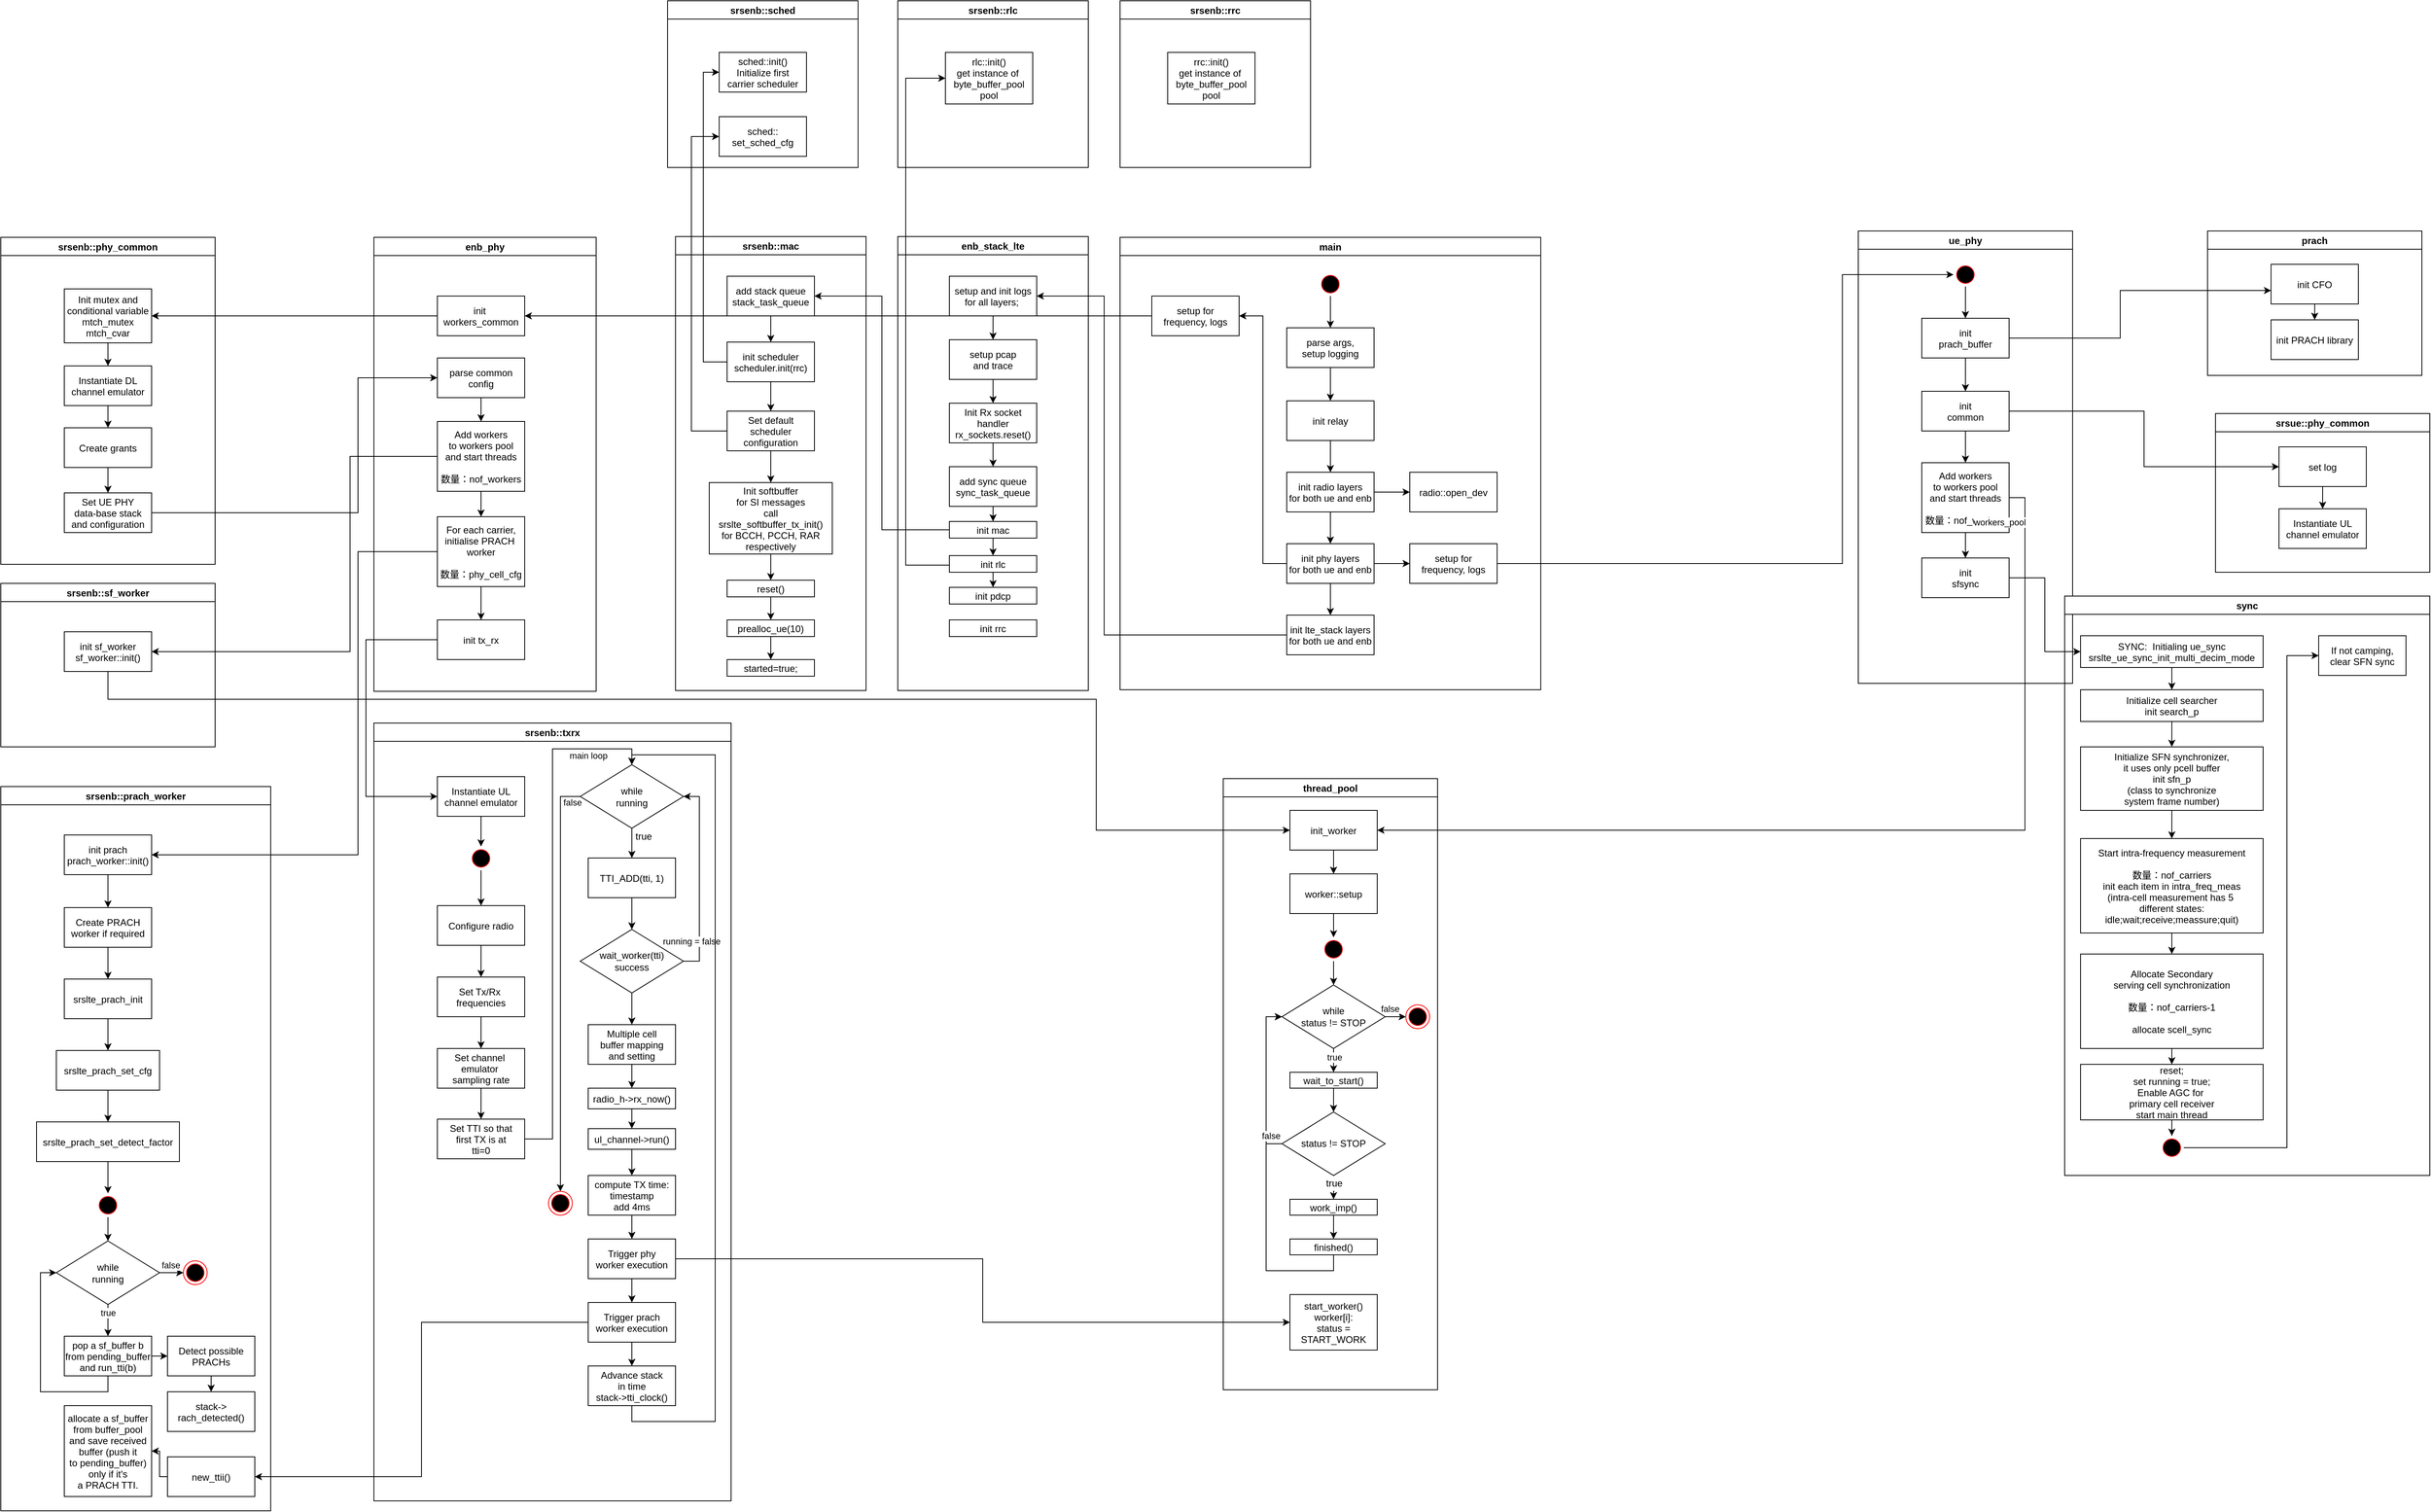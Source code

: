 <mxfile version="15.0.3" type="github">
  <diagram name="Page-1" id="e7e014a7-5840-1c2e-5031-d8a46d1fe8dd">
    <mxGraphModel dx="2517" dy="1495" grid="1" gridSize="10" guides="1" tooltips="1" connect="1" arrows="1" fold="1" page="1" pageScale="1" pageWidth="1169" pageHeight="826" background="none" math="0" shadow="0">
      <root>
        <mxCell id="0" />
        <mxCell id="1" parent="0" />
        <mxCell id="-5hZIKgVOY48h9xYtTlt-41" value="main" style="swimlane;" parent="1" vertex="1">
          <mxGeometry x="990" y="128" width="530" height="570" as="geometry">
            <mxRectangle x="990" y="128" width="60" height="23" as="alternateBounds" />
          </mxGeometry>
        </mxCell>
        <mxCell id="-5hZIKgVOY48h9xYtTlt-52" style="edgeStyle=orthogonalEdgeStyle;rounded=0;orthogonalLoop=1;jettySize=auto;html=1;exitX=0.5;exitY=1;exitDx=0;exitDy=0;entryX=0.5;entryY=0;entryDx=0;entryDy=0;" parent="-5hZIKgVOY48h9xYtTlt-41" source="-5hZIKgVOY48h9xYtTlt-42" target="-5hZIKgVOY48h9xYtTlt-43" edge="1">
          <mxGeometry relative="1" as="geometry" />
        </mxCell>
        <mxCell id="-5hZIKgVOY48h9xYtTlt-42" value="" style="ellipse;shape=startState;fillColor=#000000;strokeColor=#ff0000;" parent="-5hZIKgVOY48h9xYtTlt-41" vertex="1">
          <mxGeometry x="250" y="44" width="30" height="30" as="geometry" />
        </mxCell>
        <mxCell id="-5hZIKgVOY48h9xYtTlt-50" style="edgeStyle=orthogonalEdgeStyle;rounded=0;orthogonalLoop=1;jettySize=auto;html=1;exitX=0.5;exitY=1;exitDx=0;exitDy=0;entryX=0.5;entryY=0;entryDx=0;entryDy=0;" parent="-5hZIKgVOY48h9xYtTlt-41" source="-5hZIKgVOY48h9xYtTlt-43" target="-5hZIKgVOY48h9xYtTlt-45" edge="1">
          <mxGeometry relative="1" as="geometry" />
        </mxCell>
        <mxCell id="-5hZIKgVOY48h9xYtTlt-43" value="parse args,&#xa;setup logging" style="" parent="-5hZIKgVOY48h9xYtTlt-41" vertex="1">
          <mxGeometry x="210" y="114" width="110" height="50" as="geometry" />
        </mxCell>
        <mxCell id="-5hZIKgVOY48h9xYtTlt-53" style="edgeStyle=orthogonalEdgeStyle;rounded=0;orthogonalLoop=1;jettySize=auto;html=1;exitX=0.5;exitY=1;exitDx=0;exitDy=0;entryX=0.5;entryY=0;entryDx=0;entryDy=0;" parent="-5hZIKgVOY48h9xYtTlt-41" source="-5hZIKgVOY48h9xYtTlt-45" target="-5hZIKgVOY48h9xYtTlt-47" edge="1">
          <mxGeometry relative="1" as="geometry" />
        </mxCell>
        <mxCell id="-5hZIKgVOY48h9xYtTlt-45" value="init relay" style="" parent="-5hZIKgVOY48h9xYtTlt-41" vertex="1">
          <mxGeometry x="210" y="206" width="110" height="50" as="geometry" />
        </mxCell>
        <mxCell id="-5hZIKgVOY48h9xYtTlt-55" style="edgeStyle=orthogonalEdgeStyle;rounded=0;orthogonalLoop=1;jettySize=auto;html=1;exitX=0.5;exitY=1;exitDx=0;exitDy=0;" parent="-5hZIKgVOY48h9xYtTlt-41" source="-5hZIKgVOY48h9xYtTlt-47" target="-5hZIKgVOY48h9xYtTlt-54" edge="1">
          <mxGeometry relative="1" as="geometry" />
        </mxCell>
        <mxCell id="-5hZIKgVOY48h9xYtTlt-59" style="edgeStyle=orthogonalEdgeStyle;rounded=0;orthogonalLoop=1;jettySize=auto;html=1;exitX=1;exitY=0.5;exitDx=0;exitDy=0;entryX=0;entryY=0.5;entryDx=0;entryDy=0;" parent="-5hZIKgVOY48h9xYtTlt-41" source="-5hZIKgVOY48h9xYtTlt-47" target="-5hZIKgVOY48h9xYtTlt-58" edge="1">
          <mxGeometry relative="1" as="geometry" />
        </mxCell>
        <mxCell id="-5hZIKgVOY48h9xYtTlt-47" value="init radio layers&#xa;for both ue and enb" style="" parent="-5hZIKgVOY48h9xYtTlt-41" vertex="1">
          <mxGeometry x="210" y="296" width="110" height="50" as="geometry" />
        </mxCell>
        <mxCell id="-5hZIKgVOY48h9xYtTlt-57" style="edgeStyle=orthogonalEdgeStyle;rounded=0;orthogonalLoop=1;jettySize=auto;html=1;exitX=0.5;exitY=1;exitDx=0;exitDy=0;entryX=0.5;entryY=0;entryDx=0;entryDy=0;" parent="-5hZIKgVOY48h9xYtTlt-41" source="-5hZIKgVOY48h9xYtTlt-54" target="-5hZIKgVOY48h9xYtTlt-56" edge="1">
          <mxGeometry relative="1" as="geometry" />
        </mxCell>
        <mxCell id="-5hZIKgVOY48h9xYtTlt-62" style="edgeStyle=orthogonalEdgeStyle;rounded=0;orthogonalLoop=1;jettySize=auto;html=1;exitX=1;exitY=0.5;exitDx=0;exitDy=0;entryX=0;entryY=0.5;entryDx=0;entryDy=0;" parent="-5hZIKgVOY48h9xYtTlt-41" source="-5hZIKgVOY48h9xYtTlt-54" target="-5hZIKgVOY48h9xYtTlt-61" edge="1">
          <mxGeometry relative="1" as="geometry" />
        </mxCell>
        <mxCell id="-5hZIKgVOY48h9xYtTlt-54" value="init phy layers&#xa;for both ue and enb" style="" parent="-5hZIKgVOY48h9xYtTlt-41" vertex="1">
          <mxGeometry x="210" y="386" width="110" height="50" as="geometry" />
        </mxCell>
        <mxCell id="-5hZIKgVOY48h9xYtTlt-56" value="init lte_stack layers&#xa;for both ue and enb" style="" parent="-5hZIKgVOY48h9xYtTlt-41" vertex="1">
          <mxGeometry x="210" y="476" width="110" height="50" as="geometry" />
        </mxCell>
        <mxCell id="-5hZIKgVOY48h9xYtTlt-58" value="radio::open_dev" style="" parent="-5hZIKgVOY48h9xYtTlt-41" vertex="1">
          <mxGeometry x="365" y="296" width="110" height="50" as="geometry" />
        </mxCell>
        <mxCell id="-5hZIKgVOY48h9xYtTlt-61" value="setup for&#xa;frequency, logs" style="" parent="-5hZIKgVOY48h9xYtTlt-41" vertex="1">
          <mxGeometry x="365" y="386" width="110" height="50" as="geometry" />
        </mxCell>
        <mxCell id="aFJsB2YBKfH4tSbeN300-41" value="setup for&#xa;frequency, logs" style="" parent="-5hZIKgVOY48h9xYtTlt-41" vertex="1">
          <mxGeometry x="40" y="74" width="110" height="50" as="geometry" />
        </mxCell>
        <mxCell id="aFJsB2YBKfH4tSbeN300-42" style="edgeStyle=orthogonalEdgeStyle;rounded=0;orthogonalLoop=1;jettySize=auto;html=1;exitX=0;exitY=0.5;exitDx=0;exitDy=0;entryX=1;entryY=0.5;entryDx=0;entryDy=0;" parent="-5hZIKgVOY48h9xYtTlt-41" source="-5hZIKgVOY48h9xYtTlt-54" target="aFJsB2YBKfH4tSbeN300-41" edge="1">
          <mxGeometry relative="1" as="geometry" />
        </mxCell>
        <mxCell id="-5hZIKgVOY48h9xYtTlt-60" value="ue_phy" style="swimlane;" parent="1" vertex="1">
          <mxGeometry x="1920" y="120" width="270" height="570" as="geometry" />
        </mxCell>
        <mxCell id="-5hZIKgVOY48h9xYtTlt-66" style="edgeStyle=orthogonalEdgeStyle;rounded=0;orthogonalLoop=1;jettySize=auto;html=1;exitX=0.5;exitY=1;exitDx=0;exitDy=0;entryX=0.5;entryY=0;entryDx=0;entryDy=0;" parent="-5hZIKgVOY48h9xYtTlt-60" source="-5hZIKgVOY48h9xYtTlt-63" target="-5hZIKgVOY48h9xYtTlt-65" edge="1">
          <mxGeometry relative="1" as="geometry" />
        </mxCell>
        <mxCell id="-5hZIKgVOY48h9xYtTlt-63" value="" style="ellipse;shape=startState;fillColor=#000000;strokeColor=#ff0000;" parent="-5hZIKgVOY48h9xYtTlt-60" vertex="1">
          <mxGeometry x="120" y="40" width="30" height="30" as="geometry" />
        </mxCell>
        <mxCell id="-5hZIKgVOY48h9xYtTlt-83" style="edgeStyle=orthogonalEdgeStyle;rounded=0;orthogonalLoop=1;jettySize=auto;html=1;exitX=0.5;exitY=1;exitDx=0;exitDy=0;entryX=0.5;entryY=0;entryDx=0;entryDy=0;" parent="-5hZIKgVOY48h9xYtTlt-60" source="-5hZIKgVOY48h9xYtTlt-65" target="-5hZIKgVOY48h9xYtTlt-67" edge="1">
          <mxGeometry relative="1" as="geometry" />
        </mxCell>
        <mxCell id="-5hZIKgVOY48h9xYtTlt-65" value="init&#xa;prach_buffer" style="" parent="-5hZIKgVOY48h9xYtTlt-60" vertex="1">
          <mxGeometry x="80" y="110" width="110" height="50" as="geometry" />
        </mxCell>
        <mxCell id="-5hZIKgVOY48h9xYtTlt-85" style="edgeStyle=orthogonalEdgeStyle;rounded=0;orthogonalLoop=1;jettySize=auto;html=1;exitX=0.5;exitY=1;exitDx=0;exitDy=0;entryX=0.5;entryY=0;entryDx=0;entryDy=0;" parent="-5hZIKgVOY48h9xYtTlt-60" source="-5hZIKgVOY48h9xYtTlt-67" target="-5hZIKgVOY48h9xYtTlt-84" edge="1">
          <mxGeometry relative="1" as="geometry" />
        </mxCell>
        <mxCell id="-5hZIKgVOY48h9xYtTlt-67" value="init&#xa;common" style="" parent="-5hZIKgVOY48h9xYtTlt-60" vertex="1">
          <mxGeometry x="80" y="202" width="110" height="50" as="geometry" />
        </mxCell>
        <mxCell id="-5hZIKgVOY48h9xYtTlt-125" style="edgeStyle=orthogonalEdgeStyle;rounded=0;orthogonalLoop=1;jettySize=auto;html=1;exitX=0.5;exitY=1;exitDx=0;exitDy=0;entryX=0.5;entryY=0;entryDx=0;entryDy=0;" parent="-5hZIKgVOY48h9xYtTlt-60" source="-5hZIKgVOY48h9xYtTlt-84" target="-5hZIKgVOY48h9xYtTlt-109" edge="1">
          <mxGeometry relative="1" as="geometry" />
        </mxCell>
        <mxCell id="-5hZIKgVOY48h9xYtTlt-84" value="Add workers &#xa;to workers pool &#xa;and start threads&#xa;&#xa;数量：nof_workers" style="" parent="-5hZIKgVOY48h9xYtTlt-60" vertex="1">
          <mxGeometry x="80" y="292" width="110" height="88" as="geometry" />
        </mxCell>
        <mxCell id="-5hZIKgVOY48h9xYtTlt-109" value="init&#xa;sfsync" style="" parent="-5hZIKgVOY48h9xYtTlt-60" vertex="1">
          <mxGeometry x="80" y="412" width="110" height="50" as="geometry" />
        </mxCell>
        <mxCell id="-5hZIKgVOY48h9xYtTlt-64" style="edgeStyle=orthogonalEdgeStyle;rounded=0;orthogonalLoop=1;jettySize=auto;html=1;exitX=1;exitY=0.5;exitDx=0;exitDy=0;entryX=0;entryY=0.5;entryDx=0;entryDy=0;" parent="1" source="-5hZIKgVOY48h9xYtTlt-61" target="-5hZIKgVOY48h9xYtTlt-63" edge="1">
          <mxGeometry relative="1" as="geometry">
            <Array as="points">
              <mxPoint x="1900" y="539" />
              <mxPoint x="1900" y="175" />
            </Array>
          </mxGeometry>
        </mxCell>
        <mxCell id="-5hZIKgVOY48h9xYtTlt-68" value="prach" style="swimlane;" parent="1" vertex="1">
          <mxGeometry x="2360" y="120" width="270" height="182" as="geometry" />
        </mxCell>
        <mxCell id="-5hZIKgVOY48h9xYtTlt-77" style="edgeStyle=orthogonalEdgeStyle;rounded=0;orthogonalLoop=1;jettySize=auto;html=1;exitX=0.5;exitY=1;exitDx=0;exitDy=0;entryX=0.5;entryY=0;entryDx=0;entryDy=0;" parent="-5hZIKgVOY48h9xYtTlt-68" source="-5hZIKgVOY48h9xYtTlt-74" target="-5hZIKgVOY48h9xYtTlt-76" edge="1">
          <mxGeometry relative="1" as="geometry" />
        </mxCell>
        <mxCell id="-5hZIKgVOY48h9xYtTlt-74" value="init CFO" style="" parent="-5hZIKgVOY48h9xYtTlt-68" vertex="1">
          <mxGeometry x="80" y="42" width="110" height="50" as="geometry" />
        </mxCell>
        <mxCell id="-5hZIKgVOY48h9xYtTlt-76" value="init PRACH library" style="" parent="-5hZIKgVOY48h9xYtTlt-68" vertex="1">
          <mxGeometry x="80" y="112" width="110" height="50" as="geometry" />
        </mxCell>
        <mxCell id="-5hZIKgVOY48h9xYtTlt-75" style="edgeStyle=orthogonalEdgeStyle;rounded=0;orthogonalLoop=1;jettySize=auto;html=1;exitDx=0;exitDy=0;exitX=1;exitY=0.5;" parent="1" source="-5hZIKgVOY48h9xYtTlt-65" target="-5hZIKgVOY48h9xYtTlt-74" edge="1">
          <mxGeometry relative="1" as="geometry">
            <Array as="points">
              <mxPoint x="2250" y="255" />
              <mxPoint x="2250" y="195" />
            </Array>
          </mxGeometry>
        </mxCell>
        <mxCell id="-5hZIKgVOY48h9xYtTlt-78" value="srsue::phy_common" style="swimlane;" parent="1" vertex="1">
          <mxGeometry x="2370" y="350" width="270" height="200" as="geometry" />
        </mxCell>
        <mxCell id="-5hZIKgVOY48h9xYtTlt-79" style="edgeStyle=orthogonalEdgeStyle;rounded=0;orthogonalLoop=1;jettySize=auto;html=1;exitX=0.5;exitY=1;exitDx=0;exitDy=0;entryX=0.5;entryY=0;entryDx=0;entryDy=0;" parent="-5hZIKgVOY48h9xYtTlt-78" source="-5hZIKgVOY48h9xYtTlt-80" target="-5hZIKgVOY48h9xYtTlt-81" edge="1">
          <mxGeometry relative="1" as="geometry" />
        </mxCell>
        <mxCell id="-5hZIKgVOY48h9xYtTlt-80" value="set log" style="" parent="-5hZIKgVOY48h9xYtTlt-78" vertex="1">
          <mxGeometry x="80" y="42" width="110" height="50" as="geometry" />
        </mxCell>
        <mxCell id="-5hZIKgVOY48h9xYtTlt-81" value="Instantiate UL &#xa;channel emulator" style="" parent="-5hZIKgVOY48h9xYtTlt-78" vertex="1">
          <mxGeometry x="80" y="120" width="110" height="50" as="geometry" />
        </mxCell>
        <mxCell id="-5hZIKgVOY48h9xYtTlt-82" style="edgeStyle=orthogonalEdgeStyle;rounded=0;orthogonalLoop=1;jettySize=auto;html=1;exitX=1;exitY=0.5;exitDx=0;exitDy=0;entryX=0;entryY=0.5;entryDx=0;entryDy=0;" parent="1" source="-5hZIKgVOY48h9xYtTlt-67" target="-5hZIKgVOY48h9xYtTlt-80" edge="1">
          <mxGeometry relative="1" as="geometry" />
        </mxCell>
        <mxCell id="-5hZIKgVOY48h9xYtTlt-94" value="thread_pool" style="swimlane;" parent="1" vertex="1">
          <mxGeometry x="1120" y="810" width="270" height="770" as="geometry" />
        </mxCell>
        <mxCell id="w-1uLtTAXvP8gEubrM1m-81" style="edgeStyle=orthogonalEdgeStyle;rounded=0;orthogonalLoop=1;jettySize=auto;html=1;exitX=0.5;exitY=1;exitDx=0;exitDy=0;entryX=0.5;entryY=0;entryDx=0;entryDy=0;" parent="-5hZIKgVOY48h9xYtTlt-94" source="-5hZIKgVOY48h9xYtTlt-95" target="w-1uLtTAXvP8gEubrM1m-80" edge="1">
          <mxGeometry relative="1" as="geometry" />
        </mxCell>
        <mxCell id="-5hZIKgVOY48h9xYtTlt-95" value="" style="ellipse;shape=startState;fillColor=#000000;strokeColor=#ff0000;" parent="-5hZIKgVOY48h9xYtTlt-94" vertex="1">
          <mxGeometry x="124" y="200" width="30" height="30" as="geometry" />
        </mxCell>
        <mxCell id="-5hZIKgVOY48h9xYtTlt-108" style="edgeStyle=orthogonalEdgeStyle;rounded=0;orthogonalLoop=1;jettySize=auto;html=1;exitX=0.5;exitY=1;exitDx=0;exitDy=0;" parent="-5hZIKgVOY48h9xYtTlt-94" source="-5hZIKgVOY48h9xYtTlt-96" target="-5hZIKgVOY48h9xYtTlt-107" edge="1">
          <mxGeometry relative="1" as="geometry" />
        </mxCell>
        <mxCell id="-5hZIKgVOY48h9xYtTlt-96" value="init_worker" style="" parent="-5hZIKgVOY48h9xYtTlt-94" vertex="1">
          <mxGeometry x="84" y="40" width="110" height="50" as="geometry" />
        </mxCell>
        <mxCell id="w-1uLtTAXvP8gEubrM1m-79" style="edgeStyle=orthogonalEdgeStyle;rounded=0;orthogonalLoop=1;jettySize=auto;html=1;exitX=0.5;exitY=1;exitDx=0;exitDy=0;entryX=0.5;entryY=0;entryDx=0;entryDy=0;" parent="-5hZIKgVOY48h9xYtTlt-94" source="-5hZIKgVOY48h9xYtTlt-107" target="-5hZIKgVOY48h9xYtTlt-95" edge="1">
          <mxGeometry relative="1" as="geometry" />
        </mxCell>
        <mxCell id="-5hZIKgVOY48h9xYtTlt-107" value="worker::setup" style="" parent="-5hZIKgVOY48h9xYtTlt-94" vertex="1">
          <mxGeometry x="84" y="120" width="110" height="50" as="geometry" />
        </mxCell>
        <mxCell id="w-1uLtTAXvP8gEubrM1m-55" value="start_worker()&#xa;worker[i]:&#xa;status =&#xa;START_WORK" style="" parent="-5hZIKgVOY48h9xYtTlt-94" vertex="1">
          <mxGeometry x="84" y="650" width="110" height="70" as="geometry" />
        </mxCell>
        <mxCell id="w-1uLtTAXvP8gEubrM1m-100" style="edgeStyle=orthogonalEdgeStyle;rounded=0;orthogonalLoop=1;jettySize=auto;html=1;exitX=1;exitY=0.5;exitDx=0;exitDy=0;entryX=0;entryY=0.5;entryDx=0;entryDy=0;" parent="-5hZIKgVOY48h9xYtTlt-94" source="w-1uLtTAXvP8gEubrM1m-80" target="w-1uLtTAXvP8gEubrM1m-99" edge="1">
          <mxGeometry relative="1" as="geometry">
            <mxPoint x="220" y="400" as="targetPoint" />
          </mxGeometry>
        </mxCell>
        <mxCell id="w-1uLtTAXvP8gEubrM1m-111" value="false" style="edgeLabel;html=1;align=center;verticalAlign=middle;resizable=0;points=[];" parent="w-1uLtTAXvP8gEubrM1m-100" vertex="1" connectable="0">
          <mxGeometry x="-0.368" y="-1" relative="1" as="geometry">
            <mxPoint x="-2" y="-11" as="offset" />
          </mxGeometry>
        </mxCell>
        <mxCell id="w-1uLtTAXvP8gEubrM1m-80" value="while&lt;br&gt;status != STOP" style="rhombus;whiteSpace=wrap;html=1;" parent="-5hZIKgVOY48h9xYtTlt-94" vertex="1">
          <mxGeometry x="74" y="260" width="130" height="80" as="geometry" />
        </mxCell>
        <mxCell id="w-1uLtTAXvP8gEubrM1m-86" style="edgeStyle=orthogonalEdgeStyle;rounded=0;orthogonalLoop=1;jettySize=auto;html=1;exitX=0.5;exitY=1;exitDx=0;exitDy=0;entryX=0.5;entryY=0;entryDx=0;entryDy=0;" parent="-5hZIKgVOY48h9xYtTlt-94" source="w-1uLtTAXvP8gEubrM1m-82" target="w-1uLtTAXvP8gEubrM1m-85" edge="1">
          <mxGeometry relative="1" as="geometry" />
        </mxCell>
        <mxCell id="w-1uLtTAXvP8gEubrM1m-82" value="wait_to_start()" style="" parent="-5hZIKgVOY48h9xYtTlt-94" vertex="1">
          <mxGeometry x="84" y="370" width="110" height="20" as="geometry" />
        </mxCell>
        <mxCell id="w-1uLtTAXvP8gEubrM1m-89" style="edgeStyle=orthogonalEdgeStyle;rounded=0;orthogonalLoop=1;jettySize=auto;html=1;exitX=0.5;exitY=1;exitDx=0;exitDy=0;entryX=0.5;entryY=0;entryDx=0;entryDy=0;startArrow=none;" parent="-5hZIKgVOY48h9xYtTlt-94" source="w-1uLtTAXvP8gEubrM1m-97" target="w-1uLtTAXvP8gEubrM1m-87" edge="1">
          <mxGeometry relative="1" as="geometry" />
        </mxCell>
        <mxCell id="w-1uLtTAXvP8gEubrM1m-94" style="edgeStyle=orthogonalEdgeStyle;rounded=0;orthogonalLoop=1;jettySize=auto;html=1;exitX=0;exitY=0.5;exitDx=0;exitDy=0;entryX=0;entryY=0.5;entryDx=0;entryDy=0;" parent="-5hZIKgVOY48h9xYtTlt-94" source="w-1uLtTAXvP8gEubrM1m-85" target="w-1uLtTAXvP8gEubrM1m-80" edge="1">
          <mxGeometry relative="1" as="geometry" />
        </mxCell>
        <mxCell id="w-1uLtTAXvP8gEubrM1m-85" value="status != STOP" style="rhombus;whiteSpace=wrap;html=1;" parent="-5hZIKgVOY48h9xYtTlt-94" vertex="1">
          <mxGeometry x="74" y="420" width="130" height="80" as="geometry" />
        </mxCell>
        <mxCell id="w-1uLtTAXvP8gEubrM1m-90" style="edgeStyle=orthogonalEdgeStyle;rounded=0;orthogonalLoop=1;jettySize=auto;html=1;exitX=0.5;exitY=1;exitDx=0;exitDy=0;entryX=0.5;entryY=0;entryDx=0;entryDy=0;" parent="-5hZIKgVOY48h9xYtTlt-94" source="w-1uLtTAXvP8gEubrM1m-87" target="w-1uLtTAXvP8gEubrM1m-88" edge="1">
          <mxGeometry relative="1" as="geometry" />
        </mxCell>
        <mxCell id="w-1uLtTAXvP8gEubrM1m-87" value="work_imp()" style="" parent="-5hZIKgVOY48h9xYtTlt-94" vertex="1">
          <mxGeometry x="84" y="530" width="110" height="20" as="geometry" />
        </mxCell>
        <mxCell id="w-1uLtTAXvP8gEubrM1m-91" style="edgeStyle=orthogonalEdgeStyle;rounded=0;orthogonalLoop=1;jettySize=auto;html=1;exitX=0.5;exitY=1;exitDx=0;exitDy=0;entryX=0;entryY=0.5;entryDx=0;entryDy=0;" parent="-5hZIKgVOY48h9xYtTlt-94" source="w-1uLtTAXvP8gEubrM1m-88" target="w-1uLtTAXvP8gEubrM1m-80" edge="1">
          <mxGeometry relative="1" as="geometry" />
        </mxCell>
        <mxCell id="w-1uLtTAXvP8gEubrM1m-95" value="false" style="edgeLabel;html=1;align=center;verticalAlign=middle;resizable=0;points=[];" parent="w-1uLtTAXvP8gEubrM1m-91" vertex="1" connectable="0">
          <mxGeometry x="0.447" y="2" relative="1" as="geometry">
            <mxPoint x="8" y="47" as="offset" />
          </mxGeometry>
        </mxCell>
        <mxCell id="w-1uLtTAXvP8gEubrM1m-88" value="finished()" style="" parent="-5hZIKgVOY48h9xYtTlt-94" vertex="1">
          <mxGeometry x="84" y="580" width="110" height="20" as="geometry" />
        </mxCell>
        <mxCell id="w-1uLtTAXvP8gEubrM1m-97" value="true" style="text;html=1;strokeColor=none;fillColor=none;align=center;verticalAlign=middle;whiteSpace=wrap;rounded=0;" parent="-5hZIKgVOY48h9xYtTlt-94" vertex="1">
          <mxGeometry x="120" y="500" width="40" height="20" as="geometry" />
        </mxCell>
        <mxCell id="w-1uLtTAXvP8gEubrM1m-98" value="" style="edgeStyle=orthogonalEdgeStyle;rounded=0;orthogonalLoop=1;jettySize=auto;html=1;exitX=0.5;exitY=1;exitDx=0;exitDy=0;entryX=0.5;entryY=0;entryDx=0;entryDy=0;endArrow=none;" parent="-5hZIKgVOY48h9xYtTlt-94" source="w-1uLtTAXvP8gEubrM1m-85" target="w-1uLtTAXvP8gEubrM1m-97" edge="1">
          <mxGeometry relative="1" as="geometry">
            <mxPoint x="1699" y="1230" as="sourcePoint" />
            <mxPoint x="1699" y="1260" as="targetPoint" />
          </mxGeometry>
        </mxCell>
        <mxCell id="w-1uLtTAXvP8gEubrM1m-99" value="" style="ellipse;shape=endState;fillColor=#000000;strokeColor=#ff0000" parent="-5hZIKgVOY48h9xYtTlt-94" vertex="1">
          <mxGeometry x="230" y="285" width="30" height="30" as="geometry" />
        </mxCell>
        <mxCell id="w-1uLtTAXvP8gEubrM1m-109" style="edgeStyle=orthogonalEdgeStyle;rounded=0;orthogonalLoop=1;jettySize=auto;html=1;exitX=0.5;exitY=1;exitDx=0;exitDy=0;entryX=0.5;entryY=0;entryDx=0;entryDy=0;" parent="-5hZIKgVOY48h9xYtTlt-94" source="w-1uLtTAXvP8gEubrM1m-80" target="w-1uLtTAXvP8gEubrM1m-82" edge="1">
          <mxGeometry relative="1" as="geometry">
            <mxPoint x="-130" y="390" as="targetPoint" />
          </mxGeometry>
        </mxCell>
        <mxCell id="w-1uLtTAXvP8gEubrM1m-110" value="true" style="edgeLabel;html=1;align=center;verticalAlign=middle;resizable=0;points=[];" parent="w-1uLtTAXvP8gEubrM1m-109" vertex="1" connectable="0">
          <mxGeometry x="0.486" y="-2" relative="1" as="geometry">
            <mxPoint x="3" y="-12" as="offset" />
          </mxGeometry>
        </mxCell>
        <mxCell id="-5hZIKgVOY48h9xYtTlt-97" style="edgeStyle=orthogonalEdgeStyle;rounded=0;orthogonalLoop=1;jettySize=auto;html=1;exitDx=0;exitDy=0;entryDx=0;entryDy=0;entryX=1;entryY=0.5;" parent="1" source="-5hZIKgVOY48h9xYtTlt-84" edge="1" target="-5hZIKgVOY48h9xYtTlt-96">
          <mxGeometry relative="1" as="geometry">
            <Array as="points">
              <mxPoint x="2130" y="456" />
              <mxPoint x="2130" y="875" />
            </Array>
            <mxPoint x="1310" y="880" as="targetPoint" />
            <mxPoint x="2036" y="474" as="sourcePoint" />
          </mxGeometry>
        </mxCell>
        <mxCell id="-5hZIKgVOY48h9xYtTlt-104" value="workers_pool" style="edgeLabel;html=1;align=center;verticalAlign=middle;resizable=0;points=[];" parent="-5hZIKgVOY48h9xYtTlt-97" vertex="1" connectable="0">
          <mxGeometry x="-0.893" y="-2" relative="1" as="geometry">
            <mxPoint x="-30" y="-16" as="offset" />
          </mxGeometry>
        </mxCell>
        <mxCell id="-5hZIKgVOY48h9xYtTlt-110" value="sync" style="swimlane;" parent="1" vertex="1">
          <mxGeometry x="2180" y="580" width="460" height="730" as="geometry" />
        </mxCell>
        <mxCell id="-5hZIKgVOY48h9xYtTlt-118" style="edgeStyle=orthogonalEdgeStyle;rounded=0;orthogonalLoop=1;jettySize=auto;html=1;exitX=0.5;exitY=1;exitDx=0;exitDy=0;entryX=0.5;entryY=0;entryDx=0;entryDy=0;" parent="-5hZIKgVOY48h9xYtTlt-110" source="-5hZIKgVOY48h9xYtTlt-111" target="-5hZIKgVOY48h9xYtTlt-112" edge="1">
          <mxGeometry relative="1" as="geometry" />
        </mxCell>
        <mxCell id="-5hZIKgVOY48h9xYtTlt-111" value="SYNC:  Initialing ue_sync&#xa;srslte_ue_sync_init_multi_decim_mode" style="" parent="-5hZIKgVOY48h9xYtTlt-110" vertex="1">
          <mxGeometry x="20" y="50" width="230" height="40" as="geometry" />
        </mxCell>
        <mxCell id="-5hZIKgVOY48h9xYtTlt-119" style="edgeStyle=orthogonalEdgeStyle;rounded=0;orthogonalLoop=1;jettySize=auto;html=1;exitX=0.5;exitY=1;exitDx=0;exitDy=0;" parent="-5hZIKgVOY48h9xYtTlt-110" source="-5hZIKgVOY48h9xYtTlt-112" target="-5hZIKgVOY48h9xYtTlt-113" edge="1">
          <mxGeometry relative="1" as="geometry" />
        </mxCell>
        <mxCell id="-5hZIKgVOY48h9xYtTlt-112" value="Initialize cell searcher&#xa;init search_p" style="" parent="-5hZIKgVOY48h9xYtTlt-110" vertex="1">
          <mxGeometry x="20" y="118" width="230" height="40" as="geometry" />
        </mxCell>
        <mxCell id="-5hZIKgVOY48h9xYtTlt-113" value="Initialize SFN synchronizer, &#xa;it uses only pcell buffer&#xa;init sfn_p&#xa;(class to synchronize &#xa;system frame number)" style="" parent="-5hZIKgVOY48h9xYtTlt-110" vertex="1">
          <mxGeometry x="20" y="190" width="230" height="80" as="geometry" />
        </mxCell>
        <mxCell id="aFJsB2YBKfH4tSbeN300-45" style="edgeStyle=orthogonalEdgeStyle;rounded=0;orthogonalLoop=1;jettySize=auto;html=1;exitX=1;exitY=0.5;exitDx=0;exitDy=0;entryX=0;entryY=0.5;entryDx=0;entryDy=0;" parent="-5hZIKgVOY48h9xYtTlt-110" source="-5hZIKgVOY48h9xYtTlt-123" target="aFJsB2YBKfH4tSbeN300-44" edge="1">
          <mxGeometry relative="1" as="geometry">
            <Array as="points">
              <mxPoint x="280" y="695" />
              <mxPoint x="280" y="75" />
            </Array>
          </mxGeometry>
        </mxCell>
        <mxCell id="-5hZIKgVOY48h9xYtTlt-123" value="" style="ellipse;shape=startState;fillColor=#000000;strokeColor=#ff0000;" parent="-5hZIKgVOY48h9xYtTlt-110" vertex="1">
          <mxGeometry x="120" y="680" width="30" height="30" as="geometry" />
        </mxCell>
        <mxCell id="aFJsB2YBKfH4tSbeN300-44" value="If not camping,&#xa;clear SFN sync" style="" parent="-5hZIKgVOY48h9xYtTlt-110" vertex="1">
          <mxGeometry x="320" y="50" width="110" height="50" as="geometry" />
        </mxCell>
        <mxCell id="-5hZIKgVOY48h9xYtTlt-114" value="Start intra-frequency measurement&#xa;&#xa;数量：nof_carriers&#xa;init each item in intra_freq_meas&#xa;(intra-cell measurement has 5 &#xa;different states:&#xa;idle;wait;receive;meassure;quit)" style="" parent="-5hZIKgVOY48h9xYtTlt-110" vertex="1">
          <mxGeometry x="20" y="305.5" width="230" height="119" as="geometry" />
        </mxCell>
        <mxCell id="-5hZIKgVOY48h9xYtTlt-120" style="edgeStyle=orthogonalEdgeStyle;rounded=0;orthogonalLoop=1;jettySize=auto;html=1;exitX=0.5;exitY=1;exitDx=0;exitDy=0;entryX=0.5;entryY=0;entryDx=0;entryDy=0;" parent="-5hZIKgVOY48h9xYtTlt-110" source="-5hZIKgVOY48h9xYtTlt-113" edge="1" target="-5hZIKgVOY48h9xYtTlt-114">
          <mxGeometry relative="1" as="geometry">
            <mxPoint x="-285" y="290" as="targetPoint" />
          </mxGeometry>
        </mxCell>
        <mxCell id="-5hZIKgVOY48h9xYtTlt-116" value="Allocate Secondary &#xa;serving cell synchronization&#xa;&#xa;数量：nof_carriers-1&#xa;&#xa;allocate scell_sync" style="" parent="-5hZIKgVOY48h9xYtTlt-110" vertex="1">
          <mxGeometry x="20" y="451" width="230" height="119" as="geometry" />
        </mxCell>
        <mxCell id="-5hZIKgVOY48h9xYtTlt-121" style="edgeStyle=orthogonalEdgeStyle;rounded=0;orthogonalLoop=1;jettySize=auto;html=1;exitX=0.5;exitY=1;exitDx=0;exitDy=0;entryX=0.5;entryY=0;entryDx=0;entryDy=0;" parent="-5hZIKgVOY48h9xYtTlt-110" source="-5hZIKgVOY48h9xYtTlt-114" target="-5hZIKgVOY48h9xYtTlt-116" edge="1">
          <mxGeometry relative="1" as="geometry" />
        </mxCell>
        <mxCell id="-5hZIKgVOY48h9xYtTlt-117" value="reset;&#xa;set running = true;&#xa;Enable AGC for &#xa;primary cell receiver&#xa;start main thread" style="" parent="-5hZIKgVOY48h9xYtTlt-110" vertex="1">
          <mxGeometry x="20" y="590" width="230" height="70" as="geometry" />
        </mxCell>
        <mxCell id="-5hZIKgVOY48h9xYtTlt-122" style="edgeStyle=orthogonalEdgeStyle;rounded=0;orthogonalLoop=1;jettySize=auto;html=1;exitX=0.5;exitY=1;exitDx=0;exitDy=0;entryX=0.5;entryY=0;entryDx=0;entryDy=0;" parent="-5hZIKgVOY48h9xYtTlt-110" source="-5hZIKgVOY48h9xYtTlt-116" target="-5hZIKgVOY48h9xYtTlt-117" edge="1">
          <mxGeometry relative="1" as="geometry" />
        </mxCell>
        <mxCell id="-5hZIKgVOY48h9xYtTlt-124" style="edgeStyle=orthogonalEdgeStyle;rounded=0;orthogonalLoop=1;jettySize=auto;html=1;exitX=0.5;exitY=1;exitDx=0;exitDy=0;" parent="-5hZIKgVOY48h9xYtTlt-110" source="-5hZIKgVOY48h9xYtTlt-117" target="-5hZIKgVOY48h9xYtTlt-123" edge="1">
          <mxGeometry relative="1" as="geometry" />
        </mxCell>
        <mxCell id="-5hZIKgVOY48h9xYtTlt-115" style="edgeStyle=orthogonalEdgeStyle;rounded=0;orthogonalLoop=1;jettySize=auto;html=1;exitX=1;exitY=0.5;exitDx=0;exitDy=0;entryX=0;entryY=0.5;entryDx=0;entryDy=0;" parent="1" source="-5hZIKgVOY48h9xYtTlt-109" target="-5hZIKgVOY48h9xYtTlt-111" edge="1">
          <mxGeometry relative="1" as="geometry" />
        </mxCell>
        <mxCell id="aFJsB2YBKfH4tSbeN300-43" value="enb_phy" style="swimlane;" parent="1" vertex="1">
          <mxGeometry x="50" y="128" width="280" height="572" as="geometry" />
        </mxCell>
        <mxCell id="aFJsB2YBKfH4tSbeN300-46" value="init &#xa;workers_common" style="" parent="aFJsB2YBKfH4tSbeN300-43" vertex="1">
          <mxGeometry x="80" y="74" width="110" height="50" as="geometry" />
        </mxCell>
        <mxCell id="aFJsB2YBKfH4tSbeN300-61" style="edgeStyle=orthogonalEdgeStyle;rounded=0;orthogonalLoop=1;jettySize=auto;html=1;exitX=0.5;exitY=1;exitDx=0;exitDy=0;entryX=0.5;entryY=0;entryDx=0;entryDy=0;" parent="aFJsB2YBKfH4tSbeN300-43" source="aFJsB2YBKfH4tSbeN300-56" target="aFJsB2YBKfH4tSbeN300-58" edge="1">
          <mxGeometry relative="1" as="geometry" />
        </mxCell>
        <mxCell id="aFJsB2YBKfH4tSbeN300-56" value="parse common&#xa;config" style="" parent="aFJsB2YBKfH4tSbeN300-43" vertex="1">
          <mxGeometry x="80" y="152" width="110" height="50" as="geometry" />
        </mxCell>
        <mxCell id="aFJsB2YBKfH4tSbeN300-87" style="edgeStyle=orthogonalEdgeStyle;rounded=0;orthogonalLoop=1;jettySize=auto;html=1;exitX=0.5;exitY=1;exitDx=0;exitDy=0;" parent="aFJsB2YBKfH4tSbeN300-43" source="aFJsB2YBKfH4tSbeN300-58" target="aFJsB2YBKfH4tSbeN300-67" edge="1">
          <mxGeometry relative="1" as="geometry" />
        </mxCell>
        <mxCell id="aFJsB2YBKfH4tSbeN300-58" value="Add workers &#xa;to workers pool &#xa;and start threads&#xa;&#xa;数量：nof_workers" style="" parent="aFJsB2YBKfH4tSbeN300-43" vertex="1">
          <mxGeometry x="80" y="232" width="110" height="88" as="geometry" />
        </mxCell>
        <mxCell id="aFJsB2YBKfH4tSbeN300-88" style="edgeStyle=orthogonalEdgeStyle;rounded=0;orthogonalLoop=1;jettySize=auto;html=1;exitX=0.5;exitY=1;exitDx=0;exitDy=0;entryX=0.5;entryY=0;entryDx=0;entryDy=0;" parent="aFJsB2YBKfH4tSbeN300-43" source="aFJsB2YBKfH4tSbeN300-67" target="aFJsB2YBKfH4tSbeN300-81" edge="1">
          <mxGeometry relative="1" as="geometry" />
        </mxCell>
        <mxCell id="aFJsB2YBKfH4tSbeN300-67" value="For each carrier,&#xa;initialise PRACH &#xa;worker&#xa;&#xa;数量：phy_cell_cfg" style="" parent="aFJsB2YBKfH4tSbeN300-43" vertex="1">
          <mxGeometry x="80" y="352" width="110" height="88" as="geometry" />
        </mxCell>
        <mxCell id="aFJsB2YBKfH4tSbeN300-81" value="init tx_rx" style="" parent="aFJsB2YBKfH4tSbeN300-43" vertex="1">
          <mxGeometry x="80" y="482" width="110" height="50" as="geometry" />
        </mxCell>
        <mxCell id="aFJsB2YBKfH4tSbeN300-47" value="srsenb::phy_common" style="swimlane;" parent="1" vertex="1">
          <mxGeometry x="-420" y="128" width="270" height="412" as="geometry" />
        </mxCell>
        <mxCell id="aFJsB2YBKfH4tSbeN300-48" style="edgeStyle=orthogonalEdgeStyle;rounded=0;orthogonalLoop=1;jettySize=auto;html=1;exitX=0.5;exitY=1;exitDx=0;exitDy=0;entryX=0.5;entryY=0;entryDx=0;entryDy=0;" parent="aFJsB2YBKfH4tSbeN300-47" source="aFJsB2YBKfH4tSbeN300-49" target="aFJsB2YBKfH4tSbeN300-50" edge="1">
          <mxGeometry relative="1" as="geometry" />
        </mxCell>
        <mxCell id="aFJsB2YBKfH4tSbeN300-49" value="Instantiate DL &#xa;channel emulator" style="" parent="aFJsB2YBKfH4tSbeN300-47" vertex="1">
          <mxGeometry x="80" y="162" width="110" height="50" as="geometry" />
        </mxCell>
        <mxCell id="aFJsB2YBKfH4tSbeN300-53" style="edgeStyle=orthogonalEdgeStyle;rounded=0;orthogonalLoop=1;jettySize=auto;html=1;exitX=0.5;exitY=1;exitDx=0;exitDy=0;" parent="aFJsB2YBKfH4tSbeN300-47" source="aFJsB2YBKfH4tSbeN300-50" target="aFJsB2YBKfH4tSbeN300-52" edge="1">
          <mxGeometry relative="1" as="geometry" />
        </mxCell>
        <mxCell id="aFJsB2YBKfH4tSbeN300-50" value="Create grants" style="" parent="aFJsB2YBKfH4tSbeN300-47" vertex="1">
          <mxGeometry x="80" y="240" width="110" height="50" as="geometry" />
        </mxCell>
        <mxCell id="aFJsB2YBKfH4tSbeN300-52" value="Set UE PHY &#xa;data-base stack &#xa;and configuration" style="" parent="aFJsB2YBKfH4tSbeN300-47" vertex="1">
          <mxGeometry x="80" y="322" width="110" height="50" as="geometry" />
        </mxCell>
        <mxCell id="aFJsB2YBKfH4tSbeN300-55" style="edgeStyle=orthogonalEdgeStyle;rounded=0;orthogonalLoop=1;jettySize=auto;html=1;exitX=0.5;exitY=1;exitDx=0;exitDy=0;entryX=0.5;entryY=0;entryDx=0;entryDy=0;" parent="aFJsB2YBKfH4tSbeN300-47" source="aFJsB2YBKfH4tSbeN300-54" target="aFJsB2YBKfH4tSbeN300-49" edge="1">
          <mxGeometry relative="1" as="geometry" />
        </mxCell>
        <mxCell id="aFJsB2YBKfH4tSbeN300-54" value="Init mutex and &#xa;conditional variable&#xa;mtch_mutex&#xa;mtch_cvar" style="" parent="aFJsB2YBKfH4tSbeN300-47" vertex="1">
          <mxGeometry x="80" y="65" width="110" height="68" as="geometry" />
        </mxCell>
        <mxCell id="aFJsB2YBKfH4tSbeN300-51" style="edgeStyle=orthogonalEdgeStyle;rounded=0;orthogonalLoop=1;jettySize=auto;html=1;exitX=0;exitY=0.5;exitDx=0;exitDy=0;entryX=1;entryY=0.5;entryDx=0;entryDy=0;" parent="1" source="aFJsB2YBKfH4tSbeN300-46" target="aFJsB2YBKfH4tSbeN300-54" edge="1">
          <mxGeometry relative="1" as="geometry" />
        </mxCell>
        <mxCell id="aFJsB2YBKfH4tSbeN300-59" style="edgeStyle=orthogonalEdgeStyle;rounded=0;orthogonalLoop=1;jettySize=auto;html=1;exitX=0;exitY=0.5;exitDx=0;exitDy=0;entryX=1;entryY=0.5;entryDx=0;entryDy=0;" parent="1" source="aFJsB2YBKfH4tSbeN300-41" target="aFJsB2YBKfH4tSbeN300-46" edge="1">
          <mxGeometry relative="1" as="geometry">
            <Array as="points">
              <mxPoint x="1030" y="227" />
            </Array>
          </mxGeometry>
        </mxCell>
        <mxCell id="aFJsB2YBKfH4tSbeN300-60" style="edgeStyle=orthogonalEdgeStyle;rounded=0;orthogonalLoop=1;jettySize=auto;html=1;exitX=1;exitY=0.5;exitDx=0;exitDy=0;entryX=0;entryY=0.5;entryDx=0;entryDy=0;" parent="1" source="aFJsB2YBKfH4tSbeN300-52" target="aFJsB2YBKfH4tSbeN300-56" edge="1">
          <mxGeometry relative="1" as="geometry">
            <Array as="points">
              <mxPoint x="30" y="475" />
              <mxPoint x="30" y="305" />
            </Array>
          </mxGeometry>
        </mxCell>
        <mxCell id="aFJsB2YBKfH4tSbeN300-62" value="srsenb::sf_worker" style="swimlane;" parent="1" vertex="1">
          <mxGeometry x="-420" y="564" width="270" height="206" as="geometry" />
        </mxCell>
        <mxCell id="aFJsB2YBKfH4tSbeN300-63" value="init sf_worker&#xa;sf_worker::init()" style="" parent="aFJsB2YBKfH4tSbeN300-62" vertex="1">
          <mxGeometry x="80" y="61" width="110" height="50" as="geometry" />
        </mxCell>
        <mxCell id="aFJsB2YBKfH4tSbeN300-65" style="edgeStyle=orthogonalEdgeStyle;rounded=0;orthogonalLoop=1;jettySize=auto;html=1;exitX=0;exitY=0.5;exitDx=0;exitDy=0;entryX=1;entryY=0.5;entryDx=0;entryDy=0;" parent="1" source="aFJsB2YBKfH4tSbeN300-58" target="aFJsB2YBKfH4tSbeN300-63" edge="1">
          <mxGeometry relative="1" as="geometry">
            <Array as="points">
              <mxPoint x="20" y="404" />
              <mxPoint x="20" y="650" />
            </Array>
          </mxGeometry>
        </mxCell>
        <mxCell id="aFJsB2YBKfH4tSbeN300-66" style="edgeStyle=orthogonalEdgeStyle;rounded=0;orthogonalLoop=1;jettySize=auto;html=1;exitX=0.5;exitY=1;exitDx=0;exitDy=0;entryX=0;entryY=0.5;entryDx=0;entryDy=0;" parent="1" source="aFJsB2YBKfH4tSbeN300-63" target="-5hZIKgVOY48h9xYtTlt-96" edge="1">
          <mxGeometry relative="1" as="geometry">
            <Array as="points">
              <mxPoint x="-285" y="710" />
              <mxPoint x="960" y="710" />
              <mxPoint x="960" y="875" />
            </Array>
          </mxGeometry>
        </mxCell>
        <mxCell id="aFJsB2YBKfH4tSbeN300-68" value="srsenb::prach_worker" style="swimlane;" parent="1" vertex="1">
          <mxGeometry x="-420" y="820" width="340" height="912.5" as="geometry" />
        </mxCell>
        <mxCell id="aFJsB2YBKfH4tSbeN300-76" style="edgeStyle=orthogonalEdgeStyle;rounded=0;orthogonalLoop=1;jettySize=auto;html=1;exitX=0.5;exitY=1;exitDx=0;exitDy=0;entryX=0.5;entryY=0;entryDx=0;entryDy=0;" parent="aFJsB2YBKfH4tSbeN300-68" source="aFJsB2YBKfH4tSbeN300-69" target="aFJsB2YBKfH4tSbeN300-71" edge="1">
          <mxGeometry relative="1" as="geometry" />
        </mxCell>
        <mxCell id="aFJsB2YBKfH4tSbeN300-69" value="init prach&#xa;prach_worker::init()" style="" parent="aFJsB2YBKfH4tSbeN300-68" vertex="1">
          <mxGeometry x="80" y="61" width="110" height="50" as="geometry" />
        </mxCell>
        <mxCell id="aFJsB2YBKfH4tSbeN300-77" style="edgeStyle=orthogonalEdgeStyle;rounded=0;orthogonalLoop=1;jettySize=auto;html=1;exitX=0.5;exitY=1;exitDx=0;exitDy=0;entryX=0.5;entryY=0;entryDx=0;entryDy=0;" parent="aFJsB2YBKfH4tSbeN300-68" source="aFJsB2YBKfH4tSbeN300-71" target="aFJsB2YBKfH4tSbeN300-72" edge="1">
          <mxGeometry relative="1" as="geometry" />
        </mxCell>
        <mxCell id="aFJsB2YBKfH4tSbeN300-71" value="Create PRACH &#xa;worker if required" style="" parent="aFJsB2YBKfH4tSbeN300-68" vertex="1">
          <mxGeometry x="80" y="152.5" width="110" height="50" as="geometry" />
        </mxCell>
        <mxCell id="aFJsB2YBKfH4tSbeN300-78" style="edgeStyle=orthogonalEdgeStyle;rounded=0;orthogonalLoop=1;jettySize=auto;html=1;exitX=0.5;exitY=1;exitDx=0;exitDy=0;" parent="aFJsB2YBKfH4tSbeN300-68" source="aFJsB2YBKfH4tSbeN300-72" target="aFJsB2YBKfH4tSbeN300-73" edge="1">
          <mxGeometry relative="1" as="geometry" />
        </mxCell>
        <mxCell id="aFJsB2YBKfH4tSbeN300-72" value="srslte_prach_init" style="" parent="aFJsB2YBKfH4tSbeN300-68" vertex="1">
          <mxGeometry x="80" y="242.5" width="110" height="50" as="geometry" />
        </mxCell>
        <mxCell id="aFJsB2YBKfH4tSbeN300-79" style="edgeStyle=orthogonalEdgeStyle;rounded=0;orthogonalLoop=1;jettySize=auto;html=1;exitX=0.5;exitY=1;exitDx=0;exitDy=0;" parent="aFJsB2YBKfH4tSbeN300-68" source="aFJsB2YBKfH4tSbeN300-73" target="aFJsB2YBKfH4tSbeN300-74" edge="1">
          <mxGeometry relative="1" as="geometry" />
        </mxCell>
        <mxCell id="aFJsB2YBKfH4tSbeN300-73" value="srslte_prach_set_cfg" style="" parent="aFJsB2YBKfH4tSbeN300-68" vertex="1">
          <mxGeometry x="70" y="332.5" width="130" height="50" as="geometry" />
        </mxCell>
        <mxCell id="aFJsB2YBKfH4tSbeN300-80" style="edgeStyle=orthogonalEdgeStyle;rounded=0;orthogonalLoop=1;jettySize=auto;html=1;exitX=0.5;exitY=1;exitDx=0;exitDy=0;" parent="aFJsB2YBKfH4tSbeN300-68" source="aFJsB2YBKfH4tSbeN300-74" target="aFJsB2YBKfH4tSbeN300-75" edge="1">
          <mxGeometry relative="1" as="geometry" />
        </mxCell>
        <mxCell id="aFJsB2YBKfH4tSbeN300-74" value="srslte_prach_set_detect_factor" style="" parent="aFJsB2YBKfH4tSbeN300-68" vertex="1">
          <mxGeometry x="45" y="422.5" width="180" height="50" as="geometry" />
        </mxCell>
        <mxCell id="jK9o3yZ-w12xIZSxQb0q-44" style="edgeStyle=orthogonalEdgeStyle;rounded=0;orthogonalLoop=1;jettySize=auto;html=1;exitX=0.5;exitY=1;exitDx=0;exitDy=0;entryX=0.5;entryY=0;entryDx=0;entryDy=0;" edge="1" parent="aFJsB2YBKfH4tSbeN300-68" source="aFJsB2YBKfH4tSbeN300-75" target="jK9o3yZ-w12xIZSxQb0q-41">
          <mxGeometry relative="1" as="geometry" />
        </mxCell>
        <mxCell id="aFJsB2YBKfH4tSbeN300-75" value="" style="ellipse;shape=startState;fillColor=#000000;strokeColor=#ff0000;" parent="aFJsB2YBKfH4tSbeN300-68" vertex="1">
          <mxGeometry x="120" y="512.5" width="30" height="30" as="geometry" />
        </mxCell>
        <mxCell id="jK9o3yZ-w12xIZSxQb0q-59" style="edgeStyle=orthogonalEdgeStyle;rounded=0;orthogonalLoop=1;jettySize=auto;html=1;exitX=0;exitY=0.5;exitDx=0;exitDy=0;entryX=1;entryY=0.5;entryDx=0;entryDy=0;" edge="1" parent="aFJsB2YBKfH4tSbeN300-68" source="w-1uLtTAXvP8gEubrM1m-61" target="jK9o3yZ-w12xIZSxQb0q-57">
          <mxGeometry relative="1" as="geometry">
            <Array as="points">
              <mxPoint x="200" y="870" />
              <mxPoint x="200" y="837" />
            </Array>
          </mxGeometry>
        </mxCell>
        <mxCell id="w-1uLtTAXvP8gEubrM1m-61" value="new_ttii()" style="" parent="aFJsB2YBKfH4tSbeN300-68" vertex="1">
          <mxGeometry x="210" y="844.5" width="110" height="50" as="geometry" />
        </mxCell>
        <mxCell id="jK9o3yZ-w12xIZSxQb0q-41" value="while&lt;br&gt;running" style="rhombus;whiteSpace=wrap;html=1;" vertex="1" parent="aFJsB2YBKfH4tSbeN300-68">
          <mxGeometry x="70" y="572.5" width="130" height="80" as="geometry" />
        </mxCell>
        <mxCell id="jK9o3yZ-w12xIZSxQb0q-45" style="edgeStyle=orthogonalEdgeStyle;rounded=0;orthogonalLoop=1;jettySize=auto;html=1;exitX=0.5;exitY=1;exitDx=0;exitDy=0;entryX=0;entryY=0.5;entryDx=0;entryDy=0;" edge="1" parent="aFJsB2YBKfH4tSbeN300-68" source="jK9o3yZ-w12xIZSxQb0q-42" target="jK9o3yZ-w12xIZSxQb0q-41">
          <mxGeometry relative="1" as="geometry" />
        </mxCell>
        <mxCell id="jK9o3yZ-w12xIZSxQb0q-54" style="edgeStyle=orthogonalEdgeStyle;rounded=0;orthogonalLoop=1;jettySize=auto;html=1;exitX=1;exitY=0.5;exitDx=0;exitDy=0;" edge="1" parent="aFJsB2YBKfH4tSbeN300-68" source="jK9o3yZ-w12xIZSxQb0q-42" target="jK9o3yZ-w12xIZSxQb0q-53">
          <mxGeometry relative="1" as="geometry" />
        </mxCell>
        <mxCell id="jK9o3yZ-w12xIZSxQb0q-42" value="pop a sf_buffer b&#xa;from pending_buffer&#xa;and run_tti(b)" style="" vertex="1" parent="aFJsB2YBKfH4tSbeN300-68">
          <mxGeometry x="80" y="692.5" width="110" height="50" as="geometry" />
        </mxCell>
        <mxCell id="jK9o3yZ-w12xIZSxQb0q-47" style="edgeStyle=orthogonalEdgeStyle;rounded=0;orthogonalLoop=1;jettySize=auto;html=1;exitX=0.5;exitY=1;exitDx=0;exitDy=0;entryX=0.5;entryY=0;entryDx=0;entryDy=0;" edge="1" parent="aFJsB2YBKfH4tSbeN300-68" source="jK9o3yZ-w12xIZSxQb0q-41" target="jK9o3yZ-w12xIZSxQb0q-42">
          <mxGeometry relative="1" as="geometry">
            <mxPoint x="340" y="812.5" as="targetPoint" />
          </mxGeometry>
        </mxCell>
        <mxCell id="jK9o3yZ-w12xIZSxQb0q-48" value="true" style="edgeLabel;html=1;align=center;verticalAlign=middle;resizable=0;points=[];" vertex="1" connectable="0" parent="jK9o3yZ-w12xIZSxQb0q-47">
          <mxGeometry x="-0.178" y="-2" relative="1" as="geometry">
            <mxPoint x="2" y="-6" as="offset" />
          </mxGeometry>
        </mxCell>
        <mxCell id="jK9o3yZ-w12xIZSxQb0q-51" value="" style="ellipse;shape=endState;fillColor=#000000;strokeColor=#ff0000" vertex="1" parent="aFJsB2YBKfH4tSbeN300-68">
          <mxGeometry x="230" y="597.5" width="30" height="30" as="geometry" />
        </mxCell>
        <mxCell id="jK9o3yZ-w12xIZSxQb0q-49" style="edgeStyle=orthogonalEdgeStyle;rounded=0;orthogonalLoop=1;jettySize=auto;html=1;exitX=1;exitY=0.5;exitDx=0;exitDy=0;entryX=0;entryY=0.5;entryDx=0;entryDy=0;" edge="1" parent="aFJsB2YBKfH4tSbeN300-68" source="jK9o3yZ-w12xIZSxQb0q-41" target="jK9o3yZ-w12xIZSxQb0q-51">
          <mxGeometry relative="1" as="geometry">
            <mxPoint x="240" y="612.5" as="targetPoint" />
          </mxGeometry>
        </mxCell>
        <mxCell id="jK9o3yZ-w12xIZSxQb0q-50" value="false" style="edgeLabel;html=1;align=center;verticalAlign=middle;resizable=0;points=[];" vertex="1" connectable="0" parent="jK9o3yZ-w12xIZSxQb0q-49">
          <mxGeometry x="-0.716" y="1" relative="1" as="geometry">
            <mxPoint x="9" y="-9" as="offset" />
          </mxGeometry>
        </mxCell>
        <mxCell id="jK9o3yZ-w12xIZSxQb0q-56" style="edgeStyle=orthogonalEdgeStyle;rounded=0;orthogonalLoop=1;jettySize=auto;html=1;exitX=0.5;exitY=1;exitDx=0;exitDy=0;entryX=0.5;entryY=0;entryDx=0;entryDy=0;" edge="1" parent="aFJsB2YBKfH4tSbeN300-68" source="jK9o3yZ-w12xIZSxQb0q-53" target="jK9o3yZ-w12xIZSxQb0q-55">
          <mxGeometry relative="1" as="geometry" />
        </mxCell>
        <mxCell id="jK9o3yZ-w12xIZSxQb0q-53" value="Detect possible&#xa;PRACHs" style="" vertex="1" parent="aFJsB2YBKfH4tSbeN300-68">
          <mxGeometry x="210" y="692.5" width="110" height="50" as="geometry" />
        </mxCell>
        <mxCell id="jK9o3yZ-w12xIZSxQb0q-55" value="stack-&gt;&#xa;rach_detected()" style="" vertex="1" parent="aFJsB2YBKfH4tSbeN300-68">
          <mxGeometry x="210" y="762.5" width="110" height="50" as="geometry" />
        </mxCell>
        <mxCell id="jK9o3yZ-w12xIZSxQb0q-57" value="allocate a sf_buffer&#xa;from buffer_pool&#xa;and save received&#xa;buffer (push it &#xa;to pending_buffer) &#xa;only if it&#39;s &#xa;a PRACH TTI." style="" vertex="1" parent="aFJsB2YBKfH4tSbeN300-68">
          <mxGeometry x="80" y="780" width="110" height="114.5" as="geometry" />
        </mxCell>
        <mxCell id="aFJsB2YBKfH4tSbeN300-70" style="edgeStyle=orthogonalEdgeStyle;rounded=0;orthogonalLoop=1;jettySize=auto;html=1;exitX=0;exitY=0.5;exitDx=0;exitDy=0;entryX=1;entryY=0.5;entryDx=0;entryDy=0;" parent="1" source="aFJsB2YBKfH4tSbeN300-67" target="aFJsB2YBKfH4tSbeN300-69" edge="1">
          <mxGeometry relative="1" as="geometry">
            <Array as="points">
              <mxPoint x="30" y="524" />
              <mxPoint x="30" y="906" />
            </Array>
          </mxGeometry>
        </mxCell>
        <mxCell id="aFJsB2YBKfH4tSbeN300-82" value="srsenb::txrx" style="swimlane;" parent="1" vertex="1">
          <mxGeometry x="50" y="740" width="450" height="980" as="geometry" />
        </mxCell>
        <mxCell id="aFJsB2YBKfH4tSbeN300-86" style="edgeStyle=orthogonalEdgeStyle;rounded=0;orthogonalLoop=1;jettySize=auto;html=1;exitX=0.5;exitY=1;exitDx=0;exitDy=0;" parent="aFJsB2YBKfH4tSbeN300-82" source="aFJsB2YBKfH4tSbeN300-83" target="aFJsB2YBKfH4tSbeN300-85" edge="1">
          <mxGeometry relative="1" as="geometry" />
        </mxCell>
        <mxCell id="aFJsB2YBKfH4tSbeN300-83" value="Instantiate UL&#xa;channel emulator" style="" parent="aFJsB2YBKfH4tSbeN300-82" vertex="1">
          <mxGeometry x="80" y="67.5" width="110" height="50" as="geometry" />
        </mxCell>
        <mxCell id="aFJsB2YBKfH4tSbeN300-91" style="edgeStyle=orthogonalEdgeStyle;rounded=0;orthogonalLoop=1;jettySize=auto;html=1;exitX=0.5;exitY=1;exitDx=0;exitDy=0;entryX=0.5;entryY=0;entryDx=0;entryDy=0;" parent="aFJsB2YBKfH4tSbeN300-82" source="aFJsB2YBKfH4tSbeN300-85" target="aFJsB2YBKfH4tSbeN300-89" edge="1">
          <mxGeometry relative="1" as="geometry" />
        </mxCell>
        <mxCell id="aFJsB2YBKfH4tSbeN300-85" value="" style="ellipse;shape=startState;fillColor=#000000;strokeColor=#ff0000;" parent="aFJsB2YBKfH4tSbeN300-82" vertex="1">
          <mxGeometry x="120" y="155.5" width="30" height="30" as="geometry" />
        </mxCell>
        <mxCell id="aFJsB2YBKfH4tSbeN300-92" style="edgeStyle=orthogonalEdgeStyle;rounded=0;orthogonalLoop=1;jettySize=auto;html=1;exitX=0.5;exitY=1;exitDx=0;exitDy=0;" parent="aFJsB2YBKfH4tSbeN300-82" source="aFJsB2YBKfH4tSbeN300-89" target="aFJsB2YBKfH4tSbeN300-90" edge="1">
          <mxGeometry relative="1" as="geometry" />
        </mxCell>
        <mxCell id="aFJsB2YBKfH4tSbeN300-89" value="Configure radio" style="" parent="aFJsB2YBKfH4tSbeN300-82" vertex="1">
          <mxGeometry x="80" y="230" width="110" height="50" as="geometry" />
        </mxCell>
        <mxCell id="aFJsB2YBKfH4tSbeN300-94" style="edgeStyle=orthogonalEdgeStyle;rounded=0;orthogonalLoop=1;jettySize=auto;html=1;exitX=0.5;exitY=1;exitDx=0;exitDy=0;entryX=0.5;entryY=0;entryDx=0;entryDy=0;" parent="aFJsB2YBKfH4tSbeN300-82" source="aFJsB2YBKfH4tSbeN300-90" target="aFJsB2YBKfH4tSbeN300-93" edge="1">
          <mxGeometry relative="1" as="geometry" />
        </mxCell>
        <mxCell id="aFJsB2YBKfH4tSbeN300-90" value="Set Tx/Rx &#xa;frequencies" style="" parent="aFJsB2YBKfH4tSbeN300-82" vertex="1">
          <mxGeometry x="80" y="320" width="110" height="50" as="geometry" />
        </mxCell>
        <mxCell id="aFJsB2YBKfH4tSbeN300-96" style="edgeStyle=orthogonalEdgeStyle;rounded=0;orthogonalLoop=1;jettySize=auto;html=1;exitX=0.5;exitY=1;exitDx=0;exitDy=0;" parent="aFJsB2YBKfH4tSbeN300-82" source="aFJsB2YBKfH4tSbeN300-93" target="aFJsB2YBKfH4tSbeN300-95" edge="1">
          <mxGeometry relative="1" as="geometry" />
        </mxCell>
        <mxCell id="aFJsB2YBKfH4tSbeN300-93" value="Set channel &#xa;emulator &#xa;sampling rate" style="" parent="aFJsB2YBKfH4tSbeN300-82" vertex="1">
          <mxGeometry x="80" y="410" width="110" height="50" as="geometry" />
        </mxCell>
        <mxCell id="aFJsB2YBKfH4tSbeN300-100" style="edgeStyle=orthogonalEdgeStyle;rounded=0;orthogonalLoop=1;jettySize=auto;html=1;exitX=1;exitY=0.5;exitDx=0;exitDy=0;entryX=0.5;entryY=0;entryDx=0;entryDy=0;" parent="aFJsB2YBKfH4tSbeN300-82" source="aFJsB2YBKfH4tSbeN300-95" target="aFJsB2YBKfH4tSbeN300-98" edge="1">
          <mxGeometry relative="1" as="geometry" />
        </mxCell>
        <mxCell id="aFJsB2YBKfH4tSbeN300-101" value="main loop" style="edgeLabel;html=1;align=center;verticalAlign=middle;resizable=0;points=[];" parent="aFJsB2YBKfH4tSbeN300-100" vertex="1" connectable="0">
          <mxGeometry x="0.867" y="-1" relative="1" as="geometry">
            <mxPoint x="-32" y="7" as="offset" />
          </mxGeometry>
        </mxCell>
        <mxCell id="aFJsB2YBKfH4tSbeN300-95" value="Set TTI so that&#xa;first TX is at&#xa;tti=0" style="" parent="aFJsB2YBKfH4tSbeN300-82" vertex="1">
          <mxGeometry x="80" y="499" width="110" height="50" as="geometry" />
        </mxCell>
        <mxCell id="aFJsB2YBKfH4tSbeN300-103" style="edgeStyle=orthogonalEdgeStyle;rounded=0;orthogonalLoop=1;jettySize=auto;html=1;exitX=0.5;exitY=1;exitDx=0;exitDy=0;entryX=0.5;entryY=0;entryDx=0;entryDy=0;" parent="aFJsB2YBKfH4tSbeN300-82" source="aFJsB2YBKfH4tSbeN300-98" target="aFJsB2YBKfH4tSbeN300-102" edge="1">
          <mxGeometry relative="1" as="geometry" />
        </mxCell>
        <mxCell id="w-1uLtTAXvP8gEubrM1m-76" style="edgeStyle=orthogonalEdgeStyle;rounded=0;orthogonalLoop=1;jettySize=auto;html=1;exitX=0;exitY=0.5;exitDx=0;exitDy=0;" parent="aFJsB2YBKfH4tSbeN300-82" source="aFJsB2YBKfH4tSbeN300-98" target="w-1uLtTAXvP8gEubrM1m-69" edge="1">
          <mxGeometry relative="1" as="geometry" />
        </mxCell>
        <mxCell id="w-1uLtTAXvP8gEubrM1m-77" value="false" style="edgeLabel;html=1;align=center;verticalAlign=middle;resizable=0;points=[];" parent="w-1uLtTAXvP8gEubrM1m-76" vertex="1" connectable="0">
          <mxGeometry x="0.613" relative="1" as="geometry">
            <mxPoint x="15" y="-389" as="offset" />
          </mxGeometry>
        </mxCell>
        <mxCell id="aFJsB2YBKfH4tSbeN300-98" value="while&lt;br&gt;running" style="rhombus;whiteSpace=wrap;html=1;" parent="aFJsB2YBKfH4tSbeN300-82" vertex="1">
          <mxGeometry x="260" y="52.5" width="130" height="80" as="geometry" />
        </mxCell>
        <mxCell id="w-1uLtTAXvP8gEubrM1m-43" style="edgeStyle=orthogonalEdgeStyle;rounded=0;orthogonalLoop=1;jettySize=auto;html=1;exitX=0.5;exitY=1;exitDx=0;exitDy=0;entryX=0.5;entryY=0;entryDx=0;entryDy=0;" parent="aFJsB2YBKfH4tSbeN300-82" source="aFJsB2YBKfH4tSbeN300-102" target="w-1uLtTAXvP8gEubrM1m-42" edge="1">
          <mxGeometry relative="1" as="geometry" />
        </mxCell>
        <mxCell id="aFJsB2YBKfH4tSbeN300-102" value="TTI_ADD(tti, 1)" style="" parent="aFJsB2YBKfH4tSbeN300-82" vertex="1">
          <mxGeometry x="270" y="170" width="110" height="50" as="geometry" />
        </mxCell>
        <mxCell id="w-1uLtTAXvP8gEubrM1m-45" style="edgeStyle=orthogonalEdgeStyle;rounded=0;orthogonalLoop=1;jettySize=auto;html=1;exitX=0.5;exitY=1;exitDx=0;exitDy=0;" parent="aFJsB2YBKfH4tSbeN300-82" source="w-1uLtTAXvP8gEubrM1m-42" target="w-1uLtTAXvP8gEubrM1m-44" edge="1">
          <mxGeometry relative="1" as="geometry" />
        </mxCell>
        <mxCell id="w-1uLtTAXvP8gEubrM1m-65" style="edgeStyle=orthogonalEdgeStyle;rounded=0;orthogonalLoop=1;jettySize=auto;html=1;exitX=1;exitY=0.5;exitDx=0;exitDy=0;entryX=1;entryY=0.5;entryDx=0;entryDy=0;" parent="aFJsB2YBKfH4tSbeN300-82" source="w-1uLtTAXvP8gEubrM1m-42" target="aFJsB2YBKfH4tSbeN300-98" edge="1">
          <mxGeometry relative="1" as="geometry" />
        </mxCell>
        <mxCell id="w-1uLtTAXvP8gEubrM1m-66" value="running = false" style="edgeLabel;html=1;align=center;verticalAlign=middle;resizable=0;points=[];" parent="w-1uLtTAXvP8gEubrM1m-65" vertex="1" connectable="0">
          <mxGeometry x="-0.151" relative="1" as="geometry">
            <mxPoint x="-10" y="60" as="offset" />
          </mxGeometry>
        </mxCell>
        <mxCell id="w-1uLtTAXvP8gEubrM1m-42" value="wait_worker(tti)&lt;br&gt;success" style="rhombus;whiteSpace=wrap;html=1;" parent="aFJsB2YBKfH4tSbeN300-82" vertex="1">
          <mxGeometry x="260" y="260" width="130" height="80" as="geometry" />
        </mxCell>
        <mxCell id="w-1uLtTAXvP8gEubrM1m-50" style="edgeStyle=orthogonalEdgeStyle;rounded=0;orthogonalLoop=1;jettySize=auto;html=1;exitX=0.5;exitY=1;exitDx=0;exitDy=0;entryX=0.5;entryY=0;entryDx=0;entryDy=0;" parent="aFJsB2YBKfH4tSbeN300-82" source="w-1uLtTAXvP8gEubrM1m-44" target="w-1uLtTAXvP8gEubrM1m-47" edge="1">
          <mxGeometry relative="1" as="geometry" />
        </mxCell>
        <mxCell id="w-1uLtTAXvP8gEubrM1m-44" value="Multiple cell&#xa;buffer mapping&#xa;and setting" style="" parent="aFJsB2YBKfH4tSbeN300-82" vertex="1">
          <mxGeometry x="270" y="380" width="110" height="50" as="geometry" />
        </mxCell>
        <mxCell id="jK9o3yZ-w12xIZSxQb0q-60" style="edgeStyle=orthogonalEdgeStyle;rounded=0;orthogonalLoop=1;jettySize=auto;html=1;exitX=0.5;exitY=1;exitDx=0;exitDy=0;" edge="1" parent="aFJsB2YBKfH4tSbeN300-82" source="w-1uLtTAXvP8gEubrM1m-47" target="w-1uLtTAXvP8gEubrM1m-48">
          <mxGeometry relative="1" as="geometry" />
        </mxCell>
        <mxCell id="w-1uLtTAXvP8gEubrM1m-47" value="radio_h-&gt;rx_now()" style="" parent="aFJsB2YBKfH4tSbeN300-82" vertex="1">
          <mxGeometry x="270" y="460" width="110" height="26" as="geometry" />
        </mxCell>
        <mxCell id="w-1uLtTAXvP8gEubrM1m-52" style="edgeStyle=orthogonalEdgeStyle;rounded=0;orthogonalLoop=1;jettySize=auto;html=1;exitX=0.5;exitY=1;exitDx=0;exitDy=0;entryX=0.5;entryY=0;entryDx=0;entryDy=0;" parent="aFJsB2YBKfH4tSbeN300-82" source="w-1uLtTAXvP8gEubrM1m-48" target="w-1uLtTAXvP8gEubrM1m-49" edge="1">
          <mxGeometry relative="1" as="geometry" />
        </mxCell>
        <mxCell id="w-1uLtTAXvP8gEubrM1m-48" value="ul_channel-&gt;run()" style="" parent="aFJsB2YBKfH4tSbeN300-82" vertex="1">
          <mxGeometry x="270" y="511" width="110" height="26" as="geometry" />
        </mxCell>
        <mxCell id="w-1uLtTAXvP8gEubrM1m-54" style="edgeStyle=orthogonalEdgeStyle;rounded=0;orthogonalLoop=1;jettySize=auto;html=1;exitX=0.5;exitY=1;exitDx=0;exitDy=0;" parent="aFJsB2YBKfH4tSbeN300-82" source="w-1uLtTAXvP8gEubrM1m-49" target="w-1uLtTAXvP8gEubrM1m-53" edge="1">
          <mxGeometry relative="1" as="geometry" />
        </mxCell>
        <mxCell id="w-1uLtTAXvP8gEubrM1m-49" value="compute TX time:&#xa;timestamp &#xa;add 4ms" style="" parent="aFJsB2YBKfH4tSbeN300-82" vertex="1">
          <mxGeometry x="270" y="570" width="110" height="50" as="geometry" />
        </mxCell>
        <mxCell id="w-1uLtTAXvP8gEubrM1m-60" style="edgeStyle=orthogonalEdgeStyle;rounded=0;orthogonalLoop=1;jettySize=auto;html=1;exitX=0.5;exitY=1;exitDx=0;exitDy=0;entryX=0.5;entryY=0;entryDx=0;entryDy=0;" parent="aFJsB2YBKfH4tSbeN300-82" source="w-1uLtTAXvP8gEubrM1m-53" target="w-1uLtTAXvP8gEubrM1m-59" edge="1">
          <mxGeometry relative="1" as="geometry" />
        </mxCell>
        <mxCell id="w-1uLtTAXvP8gEubrM1m-53" value="Trigger phy &#xa;worker execution" style="" parent="aFJsB2YBKfH4tSbeN300-82" vertex="1">
          <mxGeometry x="270" y="650" width="110" height="50" as="geometry" />
        </mxCell>
        <mxCell id="w-1uLtTAXvP8gEubrM1m-64" style="edgeStyle=orthogonalEdgeStyle;rounded=0;orthogonalLoop=1;jettySize=auto;html=1;exitX=0.5;exitY=1;exitDx=0;exitDy=0;" parent="aFJsB2YBKfH4tSbeN300-82" source="w-1uLtTAXvP8gEubrM1m-59" target="w-1uLtTAXvP8gEubrM1m-63" edge="1">
          <mxGeometry relative="1" as="geometry" />
        </mxCell>
        <mxCell id="w-1uLtTAXvP8gEubrM1m-59" value="Trigger prach&#xa;worker execution" style="" parent="aFJsB2YBKfH4tSbeN300-82" vertex="1">
          <mxGeometry x="270" y="730" width="110" height="50" as="geometry" />
        </mxCell>
        <mxCell id="w-1uLtTAXvP8gEubrM1m-92" style="edgeStyle=orthogonalEdgeStyle;rounded=0;orthogonalLoop=1;jettySize=auto;html=1;exitX=0.5;exitY=1;exitDx=0;exitDy=0;entryX=0.5;entryY=0;entryDx=0;entryDy=0;" parent="aFJsB2YBKfH4tSbeN300-82" source="w-1uLtTAXvP8gEubrM1m-63" target="aFJsB2YBKfH4tSbeN300-98" edge="1">
          <mxGeometry relative="1" as="geometry">
            <Array as="points">
              <mxPoint x="325" y="880" />
              <mxPoint x="430" y="880" />
              <mxPoint x="430" y="40" />
              <mxPoint x="325" y="40" />
            </Array>
          </mxGeometry>
        </mxCell>
        <mxCell id="w-1uLtTAXvP8gEubrM1m-63" value="Advance stack&#xa;in time&#xa;stack-&gt;tti_clock()" style="" parent="aFJsB2YBKfH4tSbeN300-82" vertex="1">
          <mxGeometry x="270" y="810" width="110" height="50" as="geometry" />
        </mxCell>
        <mxCell id="w-1uLtTAXvP8gEubrM1m-67" value="true" style="text;html=1;strokeColor=none;fillColor=none;align=center;verticalAlign=middle;whiteSpace=wrap;rounded=0;" parent="aFJsB2YBKfH4tSbeN300-82" vertex="1">
          <mxGeometry x="320" y="132.5" width="40" height="20" as="geometry" />
        </mxCell>
        <mxCell id="w-1uLtTAXvP8gEubrM1m-69" value="" style="ellipse;shape=endState;fillColor=#000000;strokeColor=#ff0000" parent="aFJsB2YBKfH4tSbeN300-82" vertex="1">
          <mxGeometry x="220" y="590" width="30" height="30" as="geometry" />
        </mxCell>
        <mxCell id="aFJsB2YBKfH4tSbeN300-84" style="edgeStyle=orthogonalEdgeStyle;rounded=0;orthogonalLoop=1;jettySize=auto;html=1;exitX=0;exitY=0.5;exitDx=0;exitDy=0;entryX=0;entryY=0.5;entryDx=0;entryDy=0;" parent="1" source="aFJsB2YBKfH4tSbeN300-81" target="aFJsB2YBKfH4tSbeN300-83" edge="1">
          <mxGeometry relative="1" as="geometry">
            <Array as="points">
              <mxPoint x="40" y="635" />
              <mxPoint x="40" y="833" />
            </Array>
          </mxGeometry>
        </mxCell>
        <mxCell id="w-1uLtTAXvP8gEubrM1m-58" style="edgeStyle=orthogonalEdgeStyle;rounded=0;orthogonalLoop=1;jettySize=auto;html=1;exitX=1;exitY=0.5;exitDx=0;exitDy=0;entryX=0;entryY=0.5;entryDx=0;entryDy=0;" parent="1" source="w-1uLtTAXvP8gEubrM1m-53" target="w-1uLtTAXvP8gEubrM1m-55" edge="1">
          <mxGeometry relative="1" as="geometry" />
        </mxCell>
        <mxCell id="w-1uLtTAXvP8gEubrM1m-62" style="edgeStyle=orthogonalEdgeStyle;rounded=0;orthogonalLoop=1;jettySize=auto;html=1;exitX=0;exitY=0.5;exitDx=0;exitDy=0;entryX=1;entryY=0.5;entryDx=0;entryDy=0;" parent="1" source="w-1uLtTAXvP8gEubrM1m-59" target="w-1uLtTAXvP8gEubrM1m-61" edge="1">
          <mxGeometry relative="1" as="geometry" />
        </mxCell>
        <mxCell id="jK9o3yZ-w12xIZSxQb0q-65" value="enb_stack_lte" style="swimlane;" vertex="1" parent="1">
          <mxGeometry x="710" y="127" width="240" height="572" as="geometry" />
        </mxCell>
        <mxCell id="jK9o3yZ-w12xIZSxQb0q-71" style="edgeStyle=orthogonalEdgeStyle;rounded=0;orthogonalLoop=1;jettySize=auto;html=1;exitX=0.5;exitY=1;exitDx=0;exitDy=0;" edge="1" parent="jK9o3yZ-w12xIZSxQb0q-65" source="jK9o3yZ-w12xIZSxQb0q-67" target="jK9o3yZ-w12xIZSxQb0q-70">
          <mxGeometry relative="1" as="geometry" />
        </mxCell>
        <mxCell id="jK9o3yZ-w12xIZSxQb0q-67" value="setup pcap&#xa;and trace" style="" vertex="1" parent="jK9o3yZ-w12xIZSxQb0q-65">
          <mxGeometry x="65" y="130" width="110" height="50" as="geometry" />
        </mxCell>
        <mxCell id="jK9o3yZ-w12xIZSxQb0q-69" style="edgeStyle=orthogonalEdgeStyle;rounded=0;orthogonalLoop=1;jettySize=auto;html=1;exitX=0.5;exitY=1;exitDx=0;exitDy=0;" edge="1" parent="jK9o3yZ-w12xIZSxQb0q-65" source="jK9o3yZ-w12xIZSxQb0q-66" target="jK9o3yZ-w12xIZSxQb0q-67">
          <mxGeometry relative="1" as="geometry" />
        </mxCell>
        <mxCell id="jK9o3yZ-w12xIZSxQb0q-66" value="setup and init logs&#xa;for all layers; " style="" vertex="1" parent="jK9o3yZ-w12xIZSxQb0q-65">
          <mxGeometry x="65" y="50" width="110" height="50" as="geometry" />
        </mxCell>
        <mxCell id="jK9o3yZ-w12xIZSxQb0q-73" style="edgeStyle=orthogonalEdgeStyle;rounded=0;orthogonalLoop=1;jettySize=auto;html=1;exitX=0.5;exitY=1;exitDx=0;exitDy=0;entryX=0.5;entryY=0;entryDx=0;entryDy=0;" edge="1" parent="jK9o3yZ-w12xIZSxQb0q-65" source="jK9o3yZ-w12xIZSxQb0q-70" target="jK9o3yZ-w12xIZSxQb0q-72">
          <mxGeometry relative="1" as="geometry" />
        </mxCell>
        <mxCell id="jK9o3yZ-w12xIZSxQb0q-70" value="Init Rx socket &#xa;handler&#xa;rx_sockets.reset()" style="" vertex="1" parent="jK9o3yZ-w12xIZSxQb0q-65">
          <mxGeometry x="65" y="210" width="110" height="50" as="geometry" />
        </mxCell>
        <mxCell id="jK9o3yZ-w12xIZSxQb0q-75" style="edgeStyle=orthogonalEdgeStyle;rounded=0;orthogonalLoop=1;jettySize=auto;html=1;exitX=0.5;exitY=1;exitDx=0;exitDy=0;entryX=0.5;entryY=0;entryDx=0;entryDy=0;" edge="1" parent="jK9o3yZ-w12xIZSxQb0q-65" source="jK9o3yZ-w12xIZSxQb0q-72" target="jK9o3yZ-w12xIZSxQb0q-74">
          <mxGeometry relative="1" as="geometry" />
        </mxCell>
        <mxCell id="jK9o3yZ-w12xIZSxQb0q-72" value="add sync queue&#xa;sync_task_queue" style="" vertex="1" parent="jK9o3yZ-w12xIZSxQb0q-65">
          <mxGeometry x="65" y="290" width="110" height="50" as="geometry" />
        </mxCell>
        <mxCell id="jK9o3yZ-w12xIZSxQb0q-105" style="edgeStyle=orthogonalEdgeStyle;rounded=0;orthogonalLoop=1;jettySize=auto;html=1;exitX=0.5;exitY=1;exitDx=0;exitDy=0;entryX=0.5;entryY=0;entryDx=0;entryDy=0;" edge="1" parent="jK9o3yZ-w12xIZSxQb0q-65" source="jK9o3yZ-w12xIZSxQb0q-74" target="jK9o3yZ-w12xIZSxQb0q-104">
          <mxGeometry relative="1" as="geometry" />
        </mxCell>
        <mxCell id="jK9o3yZ-w12xIZSxQb0q-74" value="init mac" style="" vertex="1" parent="jK9o3yZ-w12xIZSxQb0q-65">
          <mxGeometry x="65" y="359" width="110" height="21" as="geometry" />
        </mxCell>
        <mxCell id="jK9o3yZ-w12xIZSxQb0q-109" style="edgeStyle=orthogonalEdgeStyle;rounded=0;orthogonalLoop=1;jettySize=auto;html=1;exitX=0.5;exitY=1;exitDx=0;exitDy=0;entryX=0.5;entryY=0;entryDx=0;entryDy=0;" edge="1" parent="jK9o3yZ-w12xIZSxQb0q-65" source="jK9o3yZ-w12xIZSxQb0q-104" target="jK9o3yZ-w12xIZSxQb0q-108">
          <mxGeometry relative="1" as="geometry" />
        </mxCell>
        <mxCell id="jK9o3yZ-w12xIZSxQb0q-104" value="init rlc" style="" vertex="1" parent="jK9o3yZ-w12xIZSxQb0q-65">
          <mxGeometry x="65" y="402" width="110" height="21" as="geometry" />
        </mxCell>
        <mxCell id="jK9o3yZ-w12xIZSxQb0q-108" value="init pdcp" style="" vertex="1" parent="jK9o3yZ-w12xIZSxQb0q-65">
          <mxGeometry x="65" y="442" width="110" height="21" as="geometry" />
        </mxCell>
        <mxCell id="jK9o3yZ-w12xIZSxQb0q-110" value="init rrc" style="" vertex="1" parent="jK9o3yZ-w12xIZSxQb0q-65">
          <mxGeometry x="65" y="483" width="110" height="21" as="geometry" />
        </mxCell>
        <mxCell id="jK9o3yZ-w12xIZSxQb0q-68" style="edgeStyle=orthogonalEdgeStyle;rounded=0;orthogonalLoop=1;jettySize=auto;html=1;exitX=0;exitY=0.5;exitDx=0;exitDy=0;entryX=1;entryY=0.5;entryDx=0;entryDy=0;" edge="1" parent="1" source="-5hZIKgVOY48h9xYtTlt-56" target="jK9o3yZ-w12xIZSxQb0q-66">
          <mxGeometry relative="1" as="geometry">
            <mxPoint x="810" y="430" as="targetPoint" />
            <Array as="points">
              <mxPoint x="970" y="629" />
              <mxPoint x="970" y="202" />
            </Array>
          </mxGeometry>
        </mxCell>
        <mxCell id="jK9o3yZ-w12xIZSxQb0q-76" value="srsenb::mac" style="swimlane;" vertex="1" parent="1">
          <mxGeometry x="430" y="127" width="240" height="572" as="geometry" />
        </mxCell>
        <mxCell id="jK9o3yZ-w12xIZSxQb0q-83" style="edgeStyle=orthogonalEdgeStyle;rounded=0;orthogonalLoop=1;jettySize=auto;html=1;exitX=0.5;exitY=1;exitDx=0;exitDy=0;entryX=0.5;entryY=0;entryDx=0;entryDy=0;" edge="1" parent="jK9o3yZ-w12xIZSxQb0q-76" source="jK9o3yZ-w12xIZSxQb0q-78" target="jK9o3yZ-w12xIZSxQb0q-79">
          <mxGeometry relative="1" as="geometry" />
        </mxCell>
        <mxCell id="jK9o3yZ-w12xIZSxQb0q-78" value="add stack queue&#xa;stack_task_queue" style="" vertex="1" parent="jK9o3yZ-w12xIZSxQb0q-76">
          <mxGeometry x="65" y="50" width="110" height="50" as="geometry" />
        </mxCell>
        <mxCell id="jK9o3yZ-w12xIZSxQb0q-85" style="edgeStyle=orthogonalEdgeStyle;rounded=0;orthogonalLoop=1;jettySize=auto;html=1;exitX=0.5;exitY=1;exitDx=0;exitDy=0;entryX=0.5;entryY=0;entryDx=0;entryDy=0;" edge="1" parent="jK9o3yZ-w12xIZSxQb0q-76" source="jK9o3yZ-w12xIZSxQb0q-79" target="jK9o3yZ-w12xIZSxQb0q-84">
          <mxGeometry relative="1" as="geometry" />
        </mxCell>
        <mxCell id="jK9o3yZ-w12xIZSxQb0q-79" value="init scheduler&#xa;scheduler.init(rrc)" style="" vertex="1" parent="jK9o3yZ-w12xIZSxQb0q-76">
          <mxGeometry x="65" y="133" width="110" height="50" as="geometry" />
        </mxCell>
        <mxCell id="jK9o3yZ-w12xIZSxQb0q-89" style="edgeStyle=orthogonalEdgeStyle;rounded=0;orthogonalLoop=1;jettySize=auto;html=1;exitX=0.5;exitY=1;exitDx=0;exitDy=0;" edge="1" parent="jK9o3yZ-w12xIZSxQb0q-76" source="jK9o3yZ-w12xIZSxQb0q-84" target="jK9o3yZ-w12xIZSxQb0q-88">
          <mxGeometry relative="1" as="geometry" />
        </mxCell>
        <mxCell id="jK9o3yZ-w12xIZSxQb0q-84" value="Set default &#xa;scheduler &#xa;configuration" style="" vertex="1" parent="jK9o3yZ-w12xIZSxQb0q-76">
          <mxGeometry x="65" y="220" width="110" height="50" as="geometry" />
        </mxCell>
        <mxCell id="jK9o3yZ-w12xIZSxQb0q-97" style="edgeStyle=orthogonalEdgeStyle;rounded=0;orthogonalLoop=1;jettySize=auto;html=1;exitX=0.5;exitY=1;exitDx=0;exitDy=0;entryX=0.5;entryY=0;entryDx=0;entryDy=0;" edge="1" parent="jK9o3yZ-w12xIZSxQb0q-76" source="jK9o3yZ-w12xIZSxQb0q-88" target="jK9o3yZ-w12xIZSxQb0q-94">
          <mxGeometry relative="1" as="geometry" />
        </mxCell>
        <mxCell id="jK9o3yZ-w12xIZSxQb0q-88" value="Init softbuffer&#xa;for SI messages&#xa;call &#xa;srslte_softbuffer_tx_init()&#xa;for BCCH, PCCH, RAR&#xa;respectively" style="" vertex="1" parent="jK9o3yZ-w12xIZSxQb0q-76">
          <mxGeometry x="42.5" y="310" width="155" height="90" as="geometry" />
        </mxCell>
        <mxCell id="jK9o3yZ-w12xIZSxQb0q-99" style="edgeStyle=orthogonalEdgeStyle;rounded=0;orthogonalLoop=1;jettySize=auto;html=1;exitX=0.5;exitY=1;exitDx=0;exitDy=0;entryX=0.5;entryY=0;entryDx=0;entryDy=0;" edge="1" parent="jK9o3yZ-w12xIZSxQb0q-76" source="jK9o3yZ-w12xIZSxQb0q-94" target="jK9o3yZ-w12xIZSxQb0q-95">
          <mxGeometry relative="1" as="geometry" />
        </mxCell>
        <mxCell id="jK9o3yZ-w12xIZSxQb0q-94" value="reset()" style="" vertex="1" parent="jK9o3yZ-w12xIZSxQb0q-76">
          <mxGeometry x="65" y="433" width="110" height="21" as="geometry" />
        </mxCell>
        <mxCell id="jK9o3yZ-w12xIZSxQb0q-100" style="edgeStyle=orthogonalEdgeStyle;rounded=0;orthogonalLoop=1;jettySize=auto;html=1;exitX=0.5;exitY=1;exitDx=0;exitDy=0;" edge="1" parent="jK9o3yZ-w12xIZSxQb0q-76" source="jK9o3yZ-w12xIZSxQb0q-95" target="jK9o3yZ-w12xIZSxQb0q-96">
          <mxGeometry relative="1" as="geometry" />
        </mxCell>
        <mxCell id="jK9o3yZ-w12xIZSxQb0q-95" value="prealloc_ue(10)" style="" vertex="1" parent="jK9o3yZ-w12xIZSxQb0q-76">
          <mxGeometry x="65" y="483" width="110" height="21" as="geometry" />
        </mxCell>
        <mxCell id="jK9o3yZ-w12xIZSxQb0q-96" value="started=true;" style="" vertex="1" parent="jK9o3yZ-w12xIZSxQb0q-76">
          <mxGeometry x="65" y="533" width="110" height="21" as="geometry" />
        </mxCell>
        <mxCell id="jK9o3yZ-w12xIZSxQb0q-80" value="srsenb::sched" style="swimlane;" vertex="1" parent="1">
          <mxGeometry x="420" y="-170" width="240" height="210" as="geometry" />
        </mxCell>
        <mxCell id="jK9o3yZ-w12xIZSxQb0q-81" value="sched::init()&#xa;Initialize first&#xa;carrier scheduler" style="" vertex="1" parent="jK9o3yZ-w12xIZSxQb0q-80">
          <mxGeometry x="65" y="65" width="110" height="50" as="geometry" />
        </mxCell>
        <mxCell id="jK9o3yZ-w12xIZSxQb0q-86" value="sched::&#xa;set_sched_cfg" style="" vertex="1" parent="jK9o3yZ-w12xIZSxQb0q-80">
          <mxGeometry x="65" y="146" width="110" height="50" as="geometry" />
        </mxCell>
        <mxCell id="jK9o3yZ-w12xIZSxQb0q-82" style="edgeStyle=orthogonalEdgeStyle;rounded=0;orthogonalLoop=1;jettySize=auto;html=1;exitX=0;exitY=0.5;exitDx=0;exitDy=0;entryX=0;entryY=0.5;entryDx=0;entryDy=0;" edge="1" parent="1" source="jK9o3yZ-w12xIZSxQb0q-79" target="jK9o3yZ-w12xIZSxQb0q-81">
          <mxGeometry relative="1" as="geometry" />
        </mxCell>
        <mxCell id="jK9o3yZ-w12xIZSxQb0q-87" style="edgeStyle=orthogonalEdgeStyle;rounded=0;orthogonalLoop=1;jettySize=auto;html=1;exitX=0;exitY=0.5;exitDx=0;exitDy=0;entryX=0;entryY=0.5;entryDx=0;entryDy=0;" edge="1" parent="1" source="jK9o3yZ-w12xIZSxQb0q-84" target="jK9o3yZ-w12xIZSxQb0q-86">
          <mxGeometry relative="1" as="geometry">
            <Array as="points">
              <mxPoint x="450" y="372" />
              <mxPoint x="450" y="1" />
            </Array>
          </mxGeometry>
        </mxCell>
        <mxCell id="jK9o3yZ-w12xIZSxQb0q-102" style="edgeStyle=orthogonalEdgeStyle;rounded=0;orthogonalLoop=1;jettySize=auto;html=1;exitX=0;exitY=0.5;exitDx=0;exitDy=0;entryX=1;entryY=0.5;entryDx=0;entryDy=0;" edge="1" parent="1" source="jK9o3yZ-w12xIZSxQb0q-74" target="jK9o3yZ-w12xIZSxQb0q-78">
          <mxGeometry relative="1" as="geometry" />
        </mxCell>
        <mxCell id="jK9o3yZ-w12xIZSxQb0q-103" value="srsenb::rlc" style="swimlane;" vertex="1" parent="1">
          <mxGeometry x="710" y="-170" width="240" height="210" as="geometry" />
        </mxCell>
        <mxCell id="jK9o3yZ-w12xIZSxQb0q-106" value="rlc::init()&#xa;get instance of &#xa;byte_buffer_pool&#xa;pool" style="" vertex="1" parent="jK9o3yZ-w12xIZSxQb0q-103">
          <mxGeometry x="60" y="65" width="110" height="65" as="geometry" />
        </mxCell>
        <mxCell id="jK9o3yZ-w12xIZSxQb0q-107" style="edgeStyle=orthogonalEdgeStyle;rounded=0;orthogonalLoop=1;jettySize=auto;html=1;exitX=0;exitY=0.5;exitDx=0;exitDy=0;entryX=0;entryY=0.5;entryDx=0;entryDy=0;" edge="1" parent="1" source="jK9o3yZ-w12xIZSxQb0q-104" target="jK9o3yZ-w12xIZSxQb0q-106">
          <mxGeometry relative="1" as="geometry">
            <Array as="points">
              <mxPoint x="720" y="541" />
              <mxPoint x="720" y="-72" />
            </Array>
          </mxGeometry>
        </mxCell>
        <mxCell id="jK9o3yZ-w12xIZSxQb0q-111" value="srsenb::rrc" style="swimlane;" vertex="1" parent="1">
          <mxGeometry x="990" y="-170" width="240" height="210" as="geometry" />
        </mxCell>
        <mxCell id="jK9o3yZ-w12xIZSxQb0q-112" value="rrc::init()&#xa;get instance of &#xa;byte_buffer_pool&#xa;pool" style="" vertex="1" parent="jK9o3yZ-w12xIZSxQb0q-111">
          <mxGeometry x="60" y="65" width="110" height="65" as="geometry" />
        </mxCell>
      </root>
    </mxGraphModel>
  </diagram>
</mxfile>
